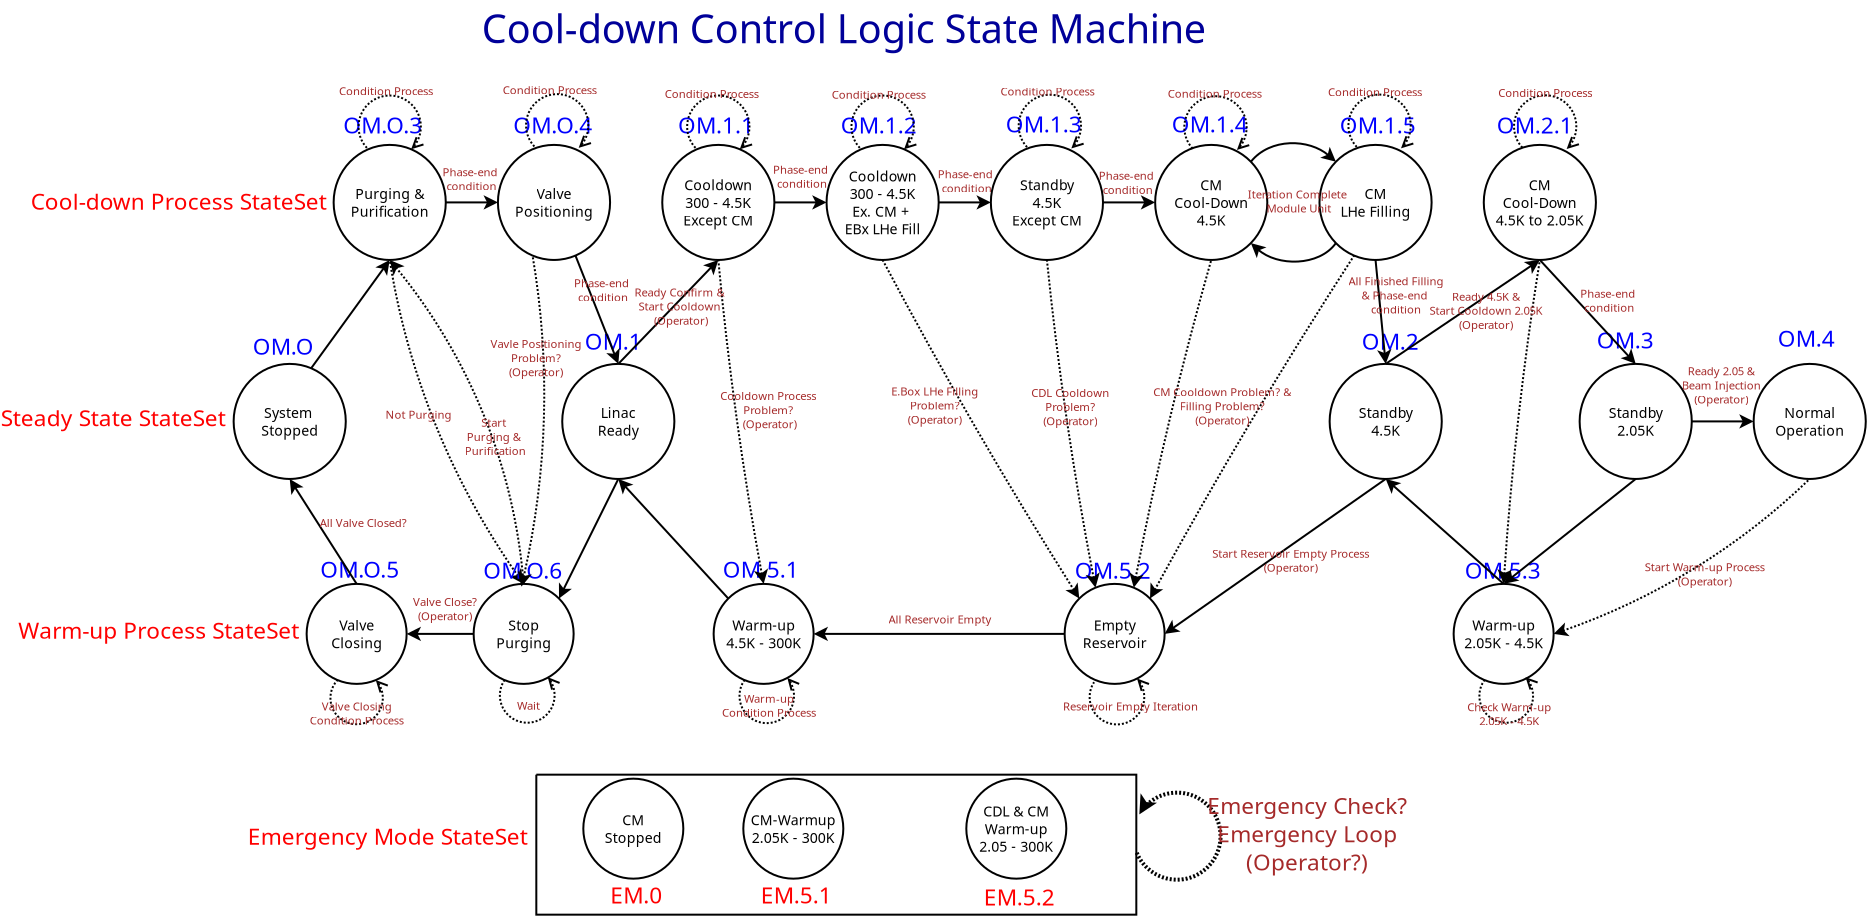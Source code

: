 <?xml version="1.0" encoding="UTF-8"?>
<dia:diagram xmlns:dia="http://www.lysator.liu.se/~alla/dia/">
  <dia:layer name="Background" visible="true" active="true">
    <dia:group>
      <dia:group>
        <dia:object type="Flowchart - Ellipse" version="0" id="O0">
          <dia:attribute name="obj_pos">
            <dia:point val="17.646,4.284"/>
          </dia:attribute>
          <dia:attribute name="obj_bb">
            <dia:rectangle val="17.596,4.234;23.303,10.087"/>
          </dia:attribute>
          <dia:attribute name="elem_corner">
            <dia:point val="17.646,4.284"/>
          </dia:attribute>
          <dia:attribute name="elem_width">
            <dia:real val="5.607"/>
          </dia:attribute>
          <dia:attribute name="elem_height">
            <dia:real val="5.753"/>
          </dia:attribute>
          <dia:attribute name="show_background">
            <dia:boolean val="true"/>
          </dia:attribute>
          <dia:attribute name="padding">
            <dia:real val="0.354"/>
          </dia:attribute>
          <dia:attribute name="text">
            <dia:composite type="text">
              <dia:attribute name="string">
                <dia:string>##</dia:string>
              </dia:attribute>
              <dia:attribute name="font">
                <dia:font family="sans" style="0" name="Helvetica"/>
              </dia:attribute>
              <dia:attribute name="height">
                <dia:real val="0.8"/>
              </dia:attribute>
              <dia:attribute name="pos">
                <dia:point val="20.449,7.4"/>
              </dia:attribute>
              <dia:attribute name="color">
                <dia:color val="#000000"/>
              </dia:attribute>
              <dia:attribute name="alignment">
                <dia:enum val="1"/>
              </dia:attribute>
            </dia:composite>
          </dia:attribute>
        </dia:object>
        <dia:object type="Flowchart - Ellipse" version="0" id="O1">
          <dia:attribute name="obj_pos">
            <dia:point val="25.861,4.284"/>
          </dia:attribute>
          <dia:attribute name="obj_bb">
            <dia:rectangle val="25.811,4.234;31.518,10.087"/>
          </dia:attribute>
          <dia:attribute name="elem_corner">
            <dia:point val="25.861,4.284"/>
          </dia:attribute>
          <dia:attribute name="elem_width">
            <dia:real val="5.607"/>
          </dia:attribute>
          <dia:attribute name="elem_height">
            <dia:real val="5.753"/>
          </dia:attribute>
          <dia:attribute name="show_background">
            <dia:boolean val="true"/>
          </dia:attribute>
          <dia:attribute name="padding">
            <dia:real val="0.354"/>
          </dia:attribute>
          <dia:attribute name="text">
            <dia:composite type="text">
              <dia:attribute name="string">
                <dia:string>##</dia:string>
              </dia:attribute>
              <dia:attribute name="font">
                <dia:font family="sans" style="0" name="Helvetica"/>
              </dia:attribute>
              <dia:attribute name="height">
                <dia:real val="0.8"/>
              </dia:attribute>
              <dia:attribute name="pos">
                <dia:point val="28.665,7.4"/>
              </dia:attribute>
              <dia:attribute name="color">
                <dia:color val="#000000"/>
              </dia:attribute>
              <dia:attribute name="alignment">
                <dia:enum val="1"/>
              </dia:attribute>
            </dia:composite>
          </dia:attribute>
        </dia:object>
        <dia:object type="Flowchart - Ellipse" version="0" id="O2">
          <dia:attribute name="obj_pos">
            <dia:point val="34.077,4.284"/>
          </dia:attribute>
          <dia:attribute name="obj_bb">
            <dia:rectangle val="34.026,4.234;39.733,10.087"/>
          </dia:attribute>
          <dia:attribute name="elem_corner">
            <dia:point val="34.077,4.284"/>
          </dia:attribute>
          <dia:attribute name="elem_width">
            <dia:real val="5.607"/>
          </dia:attribute>
          <dia:attribute name="elem_height">
            <dia:real val="5.753"/>
          </dia:attribute>
          <dia:attribute name="show_background">
            <dia:boolean val="true"/>
          </dia:attribute>
          <dia:attribute name="padding">
            <dia:real val="0.354"/>
          </dia:attribute>
          <dia:attribute name="text">
            <dia:composite type="text">
              <dia:attribute name="string">
                <dia:string>##</dia:string>
              </dia:attribute>
              <dia:attribute name="font">
                <dia:font family="sans" style="0" name="Helvetica"/>
              </dia:attribute>
              <dia:attribute name="height">
                <dia:real val="0.8"/>
              </dia:attribute>
              <dia:attribute name="pos">
                <dia:point val="36.88,7.4"/>
              </dia:attribute>
              <dia:attribute name="color">
                <dia:color val="#000000"/>
              </dia:attribute>
              <dia:attribute name="alignment">
                <dia:enum val="1"/>
              </dia:attribute>
            </dia:composite>
          </dia:attribute>
        </dia:object>
        <dia:object type="Flowchart - Ellipse" version="0" id="O3">
          <dia:attribute name="obj_pos">
            <dia:point val="42.292,4.284"/>
          </dia:attribute>
          <dia:attribute name="obj_bb">
            <dia:rectangle val="42.242,4.234;47.948,10.087"/>
          </dia:attribute>
          <dia:attribute name="elem_corner">
            <dia:point val="42.292,4.284"/>
          </dia:attribute>
          <dia:attribute name="elem_width">
            <dia:real val="5.607"/>
          </dia:attribute>
          <dia:attribute name="elem_height">
            <dia:real val="5.753"/>
          </dia:attribute>
          <dia:attribute name="show_background">
            <dia:boolean val="true"/>
          </dia:attribute>
          <dia:attribute name="padding">
            <dia:real val="0.354"/>
          </dia:attribute>
          <dia:attribute name="text">
            <dia:composite type="text">
              <dia:attribute name="string">
                <dia:string>##</dia:string>
              </dia:attribute>
              <dia:attribute name="font">
                <dia:font family="sans" style="0" name="Helvetica"/>
              </dia:attribute>
              <dia:attribute name="height">
                <dia:real val="0.8"/>
              </dia:attribute>
              <dia:attribute name="pos">
                <dia:point val="45.095,7.4"/>
              </dia:attribute>
              <dia:attribute name="color">
                <dia:color val="#000000"/>
              </dia:attribute>
              <dia:attribute name="alignment">
                <dia:enum val="1"/>
              </dia:attribute>
            </dia:composite>
          </dia:attribute>
        </dia:object>
        <dia:object type="Flowchart - Ellipse" version="0" id="O4">
          <dia:attribute name="obj_pos">
            <dia:point val="50.507,4.284"/>
          </dia:attribute>
          <dia:attribute name="obj_bb">
            <dia:rectangle val="50.457,4.234;56.164,10.087"/>
          </dia:attribute>
          <dia:attribute name="elem_corner">
            <dia:point val="50.507,4.284"/>
          </dia:attribute>
          <dia:attribute name="elem_width">
            <dia:real val="5.607"/>
          </dia:attribute>
          <dia:attribute name="elem_height">
            <dia:real val="5.753"/>
          </dia:attribute>
          <dia:attribute name="show_background">
            <dia:boolean val="true"/>
          </dia:attribute>
          <dia:attribute name="padding">
            <dia:real val="0.354"/>
          </dia:attribute>
          <dia:attribute name="text">
            <dia:composite type="text">
              <dia:attribute name="string">
                <dia:string>##</dia:string>
              </dia:attribute>
              <dia:attribute name="font">
                <dia:font family="sans" style="0" name="Helvetica"/>
              </dia:attribute>
              <dia:attribute name="height">
                <dia:real val="0.8"/>
              </dia:attribute>
              <dia:attribute name="pos">
                <dia:point val="53.31,7.4"/>
              </dia:attribute>
              <dia:attribute name="color">
                <dia:color val="#000000"/>
              </dia:attribute>
              <dia:attribute name="alignment">
                <dia:enum val="1"/>
              </dia:attribute>
            </dia:composite>
          </dia:attribute>
        </dia:object>
        <dia:object type="Flowchart - Ellipse" version="0" id="O5">
          <dia:attribute name="obj_pos">
            <dia:point val="58.722,4.284"/>
          </dia:attribute>
          <dia:attribute name="obj_bb">
            <dia:rectangle val="58.672,4.234;64.379,10.087"/>
          </dia:attribute>
          <dia:attribute name="elem_corner">
            <dia:point val="58.722,4.284"/>
          </dia:attribute>
          <dia:attribute name="elem_width">
            <dia:real val="5.607"/>
          </dia:attribute>
          <dia:attribute name="elem_height">
            <dia:real val="5.753"/>
          </dia:attribute>
          <dia:attribute name="show_background">
            <dia:boolean val="true"/>
          </dia:attribute>
          <dia:attribute name="padding">
            <dia:real val="0.354"/>
          </dia:attribute>
          <dia:attribute name="text">
            <dia:composite type="text">
              <dia:attribute name="string">
                <dia:string>##</dia:string>
              </dia:attribute>
              <dia:attribute name="font">
                <dia:font family="sans" style="0" name="Helvetica"/>
              </dia:attribute>
              <dia:attribute name="height">
                <dia:real val="0.8"/>
              </dia:attribute>
              <dia:attribute name="pos">
                <dia:point val="61.526,7.4"/>
              </dia:attribute>
              <dia:attribute name="color">
                <dia:color val="#000000"/>
              </dia:attribute>
              <dia:attribute name="alignment">
                <dia:enum val="1"/>
              </dia:attribute>
            </dia:composite>
          </dia:attribute>
        </dia:object>
        <dia:object type="Flowchart - Ellipse" version="0" id="O6">
          <dia:attribute name="obj_pos">
            <dia:point val="66.938,4.284"/>
          </dia:attribute>
          <dia:attribute name="obj_bb">
            <dia:rectangle val="66.888,4.234;72.594,10.087"/>
          </dia:attribute>
          <dia:attribute name="elem_corner">
            <dia:point val="66.938,4.284"/>
          </dia:attribute>
          <dia:attribute name="elem_width">
            <dia:real val="5.607"/>
          </dia:attribute>
          <dia:attribute name="elem_height">
            <dia:real val="5.753"/>
          </dia:attribute>
          <dia:attribute name="show_background">
            <dia:boolean val="true"/>
          </dia:attribute>
          <dia:attribute name="padding">
            <dia:real val="0.354"/>
          </dia:attribute>
          <dia:attribute name="text">
            <dia:composite type="text">
              <dia:attribute name="string">
                <dia:string>##</dia:string>
              </dia:attribute>
              <dia:attribute name="font">
                <dia:font family="sans" style="0" name="Helvetica"/>
              </dia:attribute>
              <dia:attribute name="height">
                <dia:real val="0.8"/>
              </dia:attribute>
              <dia:attribute name="pos">
                <dia:point val="69.741,7.4"/>
              </dia:attribute>
              <dia:attribute name="color">
                <dia:color val="#000000"/>
              </dia:attribute>
              <dia:attribute name="alignment">
                <dia:enum val="1"/>
              </dia:attribute>
            </dia:composite>
          </dia:attribute>
        </dia:object>
        <dia:object type="Flowchart - Ellipse" version="0" id="O7">
          <dia:attribute name="obj_pos">
            <dia:point val="75.153,4.284"/>
          </dia:attribute>
          <dia:attribute name="obj_bb">
            <dia:rectangle val="75.103,4.234;80.809,10.087"/>
          </dia:attribute>
          <dia:attribute name="elem_corner">
            <dia:point val="75.153,4.284"/>
          </dia:attribute>
          <dia:attribute name="elem_width">
            <dia:real val="5.607"/>
          </dia:attribute>
          <dia:attribute name="elem_height">
            <dia:real val="5.753"/>
          </dia:attribute>
          <dia:attribute name="show_background">
            <dia:boolean val="true"/>
          </dia:attribute>
          <dia:attribute name="padding">
            <dia:real val="0.354"/>
          </dia:attribute>
          <dia:attribute name="text">
            <dia:composite type="text">
              <dia:attribute name="string">
                <dia:string>##</dia:string>
              </dia:attribute>
              <dia:attribute name="font">
                <dia:font family="sans" style="0" name="Helvetica"/>
              </dia:attribute>
              <dia:attribute name="height">
                <dia:real val="0.8"/>
              </dia:attribute>
              <dia:attribute name="pos">
                <dia:point val="77.956,7.4"/>
              </dia:attribute>
              <dia:attribute name="color">
                <dia:color val="#000000"/>
              </dia:attribute>
              <dia:attribute name="alignment">
                <dia:enum val="1"/>
              </dia:attribute>
            </dia:composite>
          </dia:attribute>
        </dia:object>
      </dia:group>
      <dia:object type="Flowchart - Ellipse" version="0" id="O8">
        <dia:attribute name="obj_pos">
          <dia:point val="12.646,15.234"/>
        </dia:attribute>
        <dia:attribute name="obj_bb">
          <dia:rectangle val="12.596,15.184;18.303,21.037"/>
        </dia:attribute>
        <dia:attribute name="elem_corner">
          <dia:point val="12.646,15.234"/>
        </dia:attribute>
        <dia:attribute name="elem_width">
          <dia:real val="5.607"/>
        </dia:attribute>
        <dia:attribute name="elem_height">
          <dia:real val="5.753"/>
        </dia:attribute>
        <dia:attribute name="show_background">
          <dia:boolean val="true"/>
        </dia:attribute>
        <dia:attribute name="padding">
          <dia:real val="0.354"/>
        </dia:attribute>
        <dia:attribute name="text">
          <dia:composite type="text">
            <dia:attribute name="string">
              <dia:string>##</dia:string>
            </dia:attribute>
            <dia:attribute name="font">
              <dia:font family="sans" style="0" name="Helvetica"/>
            </dia:attribute>
            <dia:attribute name="height">
              <dia:real val="0.8"/>
            </dia:attribute>
            <dia:attribute name="pos">
              <dia:point val="15.449,18.35"/>
            </dia:attribute>
            <dia:attribute name="color">
              <dia:color val="#000000"/>
            </dia:attribute>
            <dia:attribute name="alignment">
              <dia:enum val="1"/>
            </dia:attribute>
          </dia:composite>
        </dia:attribute>
      </dia:object>
      <dia:object type="Flowchart - Ellipse" version="0" id="O9">
        <dia:attribute name="obj_pos">
          <dia:point val="29.076,15.234"/>
        </dia:attribute>
        <dia:attribute name="obj_bb">
          <dia:rectangle val="29.026,15.184;34.733,21.037"/>
        </dia:attribute>
        <dia:attribute name="elem_corner">
          <dia:point val="29.076,15.234"/>
        </dia:attribute>
        <dia:attribute name="elem_width">
          <dia:real val="5.607"/>
        </dia:attribute>
        <dia:attribute name="elem_height">
          <dia:real val="5.753"/>
        </dia:attribute>
        <dia:attribute name="show_background">
          <dia:boolean val="true"/>
        </dia:attribute>
        <dia:attribute name="padding">
          <dia:real val="0.354"/>
        </dia:attribute>
        <dia:attribute name="text">
          <dia:composite type="text">
            <dia:attribute name="string">
              <dia:string>##</dia:string>
            </dia:attribute>
            <dia:attribute name="font">
              <dia:font family="sans" style="0" name="Helvetica"/>
            </dia:attribute>
            <dia:attribute name="height">
              <dia:real val="0.8"/>
            </dia:attribute>
            <dia:attribute name="pos">
              <dia:point val="31.88,18.35"/>
            </dia:attribute>
            <dia:attribute name="color">
              <dia:color val="#000000"/>
            </dia:attribute>
            <dia:attribute name="alignment">
              <dia:enum val="1"/>
            </dia:attribute>
          </dia:composite>
        </dia:attribute>
      </dia:object>
      <dia:object type="Flowchart - Ellipse" version="0" id="O10">
        <dia:attribute name="obj_pos">
          <dia:point val="67.446,15.234"/>
        </dia:attribute>
        <dia:attribute name="obj_bb">
          <dia:rectangle val="67.396,15.184;73.103,21.037"/>
        </dia:attribute>
        <dia:attribute name="elem_corner">
          <dia:point val="67.446,15.234"/>
        </dia:attribute>
        <dia:attribute name="elem_width">
          <dia:real val="5.607"/>
        </dia:attribute>
        <dia:attribute name="elem_height">
          <dia:real val="5.753"/>
        </dia:attribute>
        <dia:attribute name="show_background">
          <dia:boolean val="true"/>
        </dia:attribute>
        <dia:attribute name="padding">
          <dia:real val="0.354"/>
        </dia:attribute>
        <dia:attribute name="text">
          <dia:composite type="text">
            <dia:attribute name="string">
              <dia:string>##</dia:string>
            </dia:attribute>
            <dia:attribute name="font">
              <dia:font family="sans" style="0" name="Helvetica"/>
            </dia:attribute>
            <dia:attribute name="height">
              <dia:real val="0.8"/>
            </dia:attribute>
            <dia:attribute name="pos">
              <dia:point val="70.249,18.35"/>
            </dia:attribute>
            <dia:attribute name="color">
              <dia:color val="#000000"/>
            </dia:attribute>
            <dia:attribute name="alignment">
              <dia:enum val="1"/>
            </dia:attribute>
          </dia:composite>
        </dia:attribute>
      </dia:object>
      <dia:object type="Flowchart - Ellipse" version="0" id="O11">
        <dia:attribute name="obj_pos">
          <dia:point val="79.946,15.234"/>
        </dia:attribute>
        <dia:attribute name="obj_bb">
          <dia:rectangle val="79.896,15.184;85.603,21.037"/>
        </dia:attribute>
        <dia:attribute name="elem_corner">
          <dia:point val="79.946,15.234"/>
        </dia:attribute>
        <dia:attribute name="elem_width">
          <dia:real val="5.607"/>
        </dia:attribute>
        <dia:attribute name="elem_height">
          <dia:real val="5.753"/>
        </dia:attribute>
        <dia:attribute name="show_background">
          <dia:boolean val="true"/>
        </dia:attribute>
        <dia:attribute name="padding">
          <dia:real val="0.354"/>
        </dia:attribute>
        <dia:attribute name="text">
          <dia:composite type="text">
            <dia:attribute name="string">
              <dia:string>##</dia:string>
            </dia:attribute>
            <dia:attribute name="font">
              <dia:font family="sans" style="0" name="Helvetica"/>
            </dia:attribute>
            <dia:attribute name="height">
              <dia:real val="0.8"/>
            </dia:attribute>
            <dia:attribute name="pos">
              <dia:point val="82.749,18.35"/>
            </dia:attribute>
            <dia:attribute name="color">
              <dia:color val="#000000"/>
            </dia:attribute>
            <dia:attribute name="alignment">
              <dia:enum val="1"/>
            </dia:attribute>
          </dia:composite>
        </dia:attribute>
      </dia:object>
      <dia:object type="Flowchart - Ellipse" version="0" id="O12">
        <dia:attribute name="obj_pos">
          <dia:point val="88.646,15.234"/>
        </dia:attribute>
        <dia:attribute name="obj_bb">
          <dia:rectangle val="88.596,15.184;94.303,21.037"/>
        </dia:attribute>
        <dia:attribute name="elem_corner">
          <dia:point val="88.646,15.234"/>
        </dia:attribute>
        <dia:attribute name="elem_width">
          <dia:real val="5.607"/>
        </dia:attribute>
        <dia:attribute name="elem_height">
          <dia:real val="5.753"/>
        </dia:attribute>
        <dia:attribute name="show_background">
          <dia:boolean val="true"/>
        </dia:attribute>
        <dia:attribute name="padding">
          <dia:real val="0.354"/>
        </dia:attribute>
        <dia:attribute name="text">
          <dia:composite type="text">
            <dia:attribute name="string">
              <dia:string>##</dia:string>
            </dia:attribute>
            <dia:attribute name="font">
              <dia:font family="sans" style="0" name="Helvetica"/>
            </dia:attribute>
            <dia:attribute name="height">
              <dia:real val="0.8"/>
            </dia:attribute>
            <dia:attribute name="pos">
              <dia:point val="91.449,18.35"/>
            </dia:attribute>
            <dia:attribute name="color">
              <dia:color val="#000000"/>
            </dia:attribute>
            <dia:attribute name="alignment">
              <dia:enum val="1"/>
            </dia:attribute>
          </dia:composite>
        </dia:attribute>
      </dia:object>
      <dia:object type="Flowchart - Ellipse" version="0" id="O13">
        <dia:attribute name="obj_pos">
          <dia:point val="16.296,26.234"/>
        </dia:attribute>
        <dia:attribute name="obj_bb">
          <dia:rectangle val="16.246,26.184;21.346,31.284"/>
        </dia:attribute>
        <dia:attribute name="elem_corner">
          <dia:point val="16.296,26.234"/>
        </dia:attribute>
        <dia:attribute name="elem_width">
          <dia:real val="5"/>
        </dia:attribute>
        <dia:attribute name="elem_height">
          <dia:real val="5"/>
        </dia:attribute>
        <dia:attribute name="show_background">
          <dia:boolean val="true"/>
        </dia:attribute>
        <dia:attribute name="padding">
          <dia:real val="0.354"/>
        </dia:attribute>
        <dia:attribute name="text">
          <dia:composite type="text">
            <dia:attribute name="string">
              <dia:string>##</dia:string>
            </dia:attribute>
            <dia:attribute name="font">
              <dia:font family="sans" style="0" name="Helvetica"/>
            </dia:attribute>
            <dia:attribute name="height">
              <dia:real val="0.8"/>
            </dia:attribute>
            <dia:attribute name="pos">
              <dia:point val="18.796,28.974"/>
            </dia:attribute>
            <dia:attribute name="color">
              <dia:color val="#000000"/>
            </dia:attribute>
            <dia:attribute name="alignment">
              <dia:enum val="1"/>
            </dia:attribute>
          </dia:composite>
        </dia:attribute>
      </dia:object>
      <dia:object type="Flowchart - Ellipse" version="0" id="O14">
        <dia:attribute name="obj_pos">
          <dia:point val="24.646,26.234"/>
        </dia:attribute>
        <dia:attribute name="obj_bb">
          <dia:rectangle val="24.596,26.184;29.696,31.284"/>
        </dia:attribute>
        <dia:attribute name="elem_corner">
          <dia:point val="24.646,26.234"/>
        </dia:attribute>
        <dia:attribute name="elem_width">
          <dia:real val="5"/>
        </dia:attribute>
        <dia:attribute name="elem_height">
          <dia:real val="5"/>
        </dia:attribute>
        <dia:attribute name="show_background">
          <dia:boolean val="true"/>
        </dia:attribute>
        <dia:attribute name="padding">
          <dia:real val="0.354"/>
        </dia:attribute>
        <dia:attribute name="text">
          <dia:composite type="text">
            <dia:attribute name="string">
              <dia:string>##</dia:string>
            </dia:attribute>
            <dia:attribute name="font">
              <dia:font family="sans" style="0" name="Helvetica"/>
            </dia:attribute>
            <dia:attribute name="height">
              <dia:real val="0.8"/>
            </dia:attribute>
            <dia:attribute name="pos">
              <dia:point val="27.146,28.974"/>
            </dia:attribute>
            <dia:attribute name="color">
              <dia:color val="#000000"/>
            </dia:attribute>
            <dia:attribute name="alignment">
              <dia:enum val="1"/>
            </dia:attribute>
          </dia:composite>
        </dia:attribute>
      </dia:object>
      <dia:object type="Flowchart - Ellipse" version="0" id="O15">
        <dia:attribute name="obj_pos">
          <dia:point val="36.646,26.234"/>
        </dia:attribute>
        <dia:attribute name="obj_bb">
          <dia:rectangle val="36.596,26.184;41.696,31.284"/>
        </dia:attribute>
        <dia:attribute name="elem_corner">
          <dia:point val="36.646,26.234"/>
        </dia:attribute>
        <dia:attribute name="elem_width">
          <dia:real val="5"/>
        </dia:attribute>
        <dia:attribute name="elem_height">
          <dia:real val="5"/>
        </dia:attribute>
        <dia:attribute name="show_background">
          <dia:boolean val="true"/>
        </dia:attribute>
        <dia:attribute name="padding">
          <dia:real val="0.354"/>
        </dia:attribute>
        <dia:attribute name="text">
          <dia:composite type="text">
            <dia:attribute name="string">
              <dia:string>##</dia:string>
            </dia:attribute>
            <dia:attribute name="font">
              <dia:font family="sans" style="0" name="Helvetica"/>
            </dia:attribute>
            <dia:attribute name="height">
              <dia:real val="0.8"/>
            </dia:attribute>
            <dia:attribute name="pos">
              <dia:point val="39.146,28.974"/>
            </dia:attribute>
            <dia:attribute name="color">
              <dia:color val="#000000"/>
            </dia:attribute>
            <dia:attribute name="alignment">
              <dia:enum val="1"/>
            </dia:attribute>
          </dia:composite>
        </dia:attribute>
      </dia:object>
      <dia:object type="Flowchart - Ellipse" version="0" id="O16">
        <dia:attribute name="obj_pos">
          <dia:point val="54.196,26.234"/>
        </dia:attribute>
        <dia:attribute name="obj_bb">
          <dia:rectangle val="54.146,26.184;59.246,31.284"/>
        </dia:attribute>
        <dia:attribute name="elem_corner">
          <dia:point val="54.196,26.234"/>
        </dia:attribute>
        <dia:attribute name="elem_width">
          <dia:real val="5"/>
        </dia:attribute>
        <dia:attribute name="elem_height">
          <dia:real val="5"/>
        </dia:attribute>
        <dia:attribute name="show_background">
          <dia:boolean val="true"/>
        </dia:attribute>
        <dia:attribute name="padding">
          <dia:real val="0.354"/>
        </dia:attribute>
        <dia:attribute name="text">
          <dia:composite type="text">
            <dia:attribute name="string">
              <dia:string>##</dia:string>
            </dia:attribute>
            <dia:attribute name="font">
              <dia:font family="sans" style="0" name="Helvetica"/>
            </dia:attribute>
            <dia:attribute name="height">
              <dia:real val="0.8"/>
            </dia:attribute>
            <dia:attribute name="pos">
              <dia:point val="56.696,28.974"/>
            </dia:attribute>
            <dia:attribute name="color">
              <dia:color val="#000000"/>
            </dia:attribute>
            <dia:attribute name="alignment">
              <dia:enum val="1"/>
            </dia:attribute>
          </dia:composite>
        </dia:attribute>
      </dia:object>
      <dia:object type="Flowchart - Ellipse" version="0" id="O17">
        <dia:attribute name="obj_pos">
          <dia:point val="73.646,26.234"/>
        </dia:attribute>
        <dia:attribute name="obj_bb">
          <dia:rectangle val="73.596,26.184;78.696,31.284"/>
        </dia:attribute>
        <dia:attribute name="elem_corner">
          <dia:point val="73.646,26.234"/>
        </dia:attribute>
        <dia:attribute name="elem_width">
          <dia:real val="5"/>
        </dia:attribute>
        <dia:attribute name="elem_height">
          <dia:real val="5"/>
        </dia:attribute>
        <dia:attribute name="show_background">
          <dia:boolean val="true"/>
        </dia:attribute>
        <dia:attribute name="padding">
          <dia:real val="0.354"/>
        </dia:attribute>
        <dia:attribute name="text">
          <dia:composite type="text">
            <dia:attribute name="string">
              <dia:string>##</dia:string>
            </dia:attribute>
            <dia:attribute name="font">
              <dia:font family="sans" style="0" name="Helvetica"/>
            </dia:attribute>
            <dia:attribute name="height">
              <dia:real val="0.8"/>
            </dia:attribute>
            <dia:attribute name="pos">
              <dia:point val="76.146,28.974"/>
            </dia:attribute>
            <dia:attribute name="color">
              <dia:color val="#000000"/>
            </dia:attribute>
            <dia:attribute name="alignment">
              <dia:enum val="1"/>
            </dia:attribute>
          </dia:composite>
        </dia:attribute>
      </dia:object>
      <dia:object type="Flowchart - Ellipse" version="0" id="O18">
        <dia:attribute name="obj_pos">
          <dia:point val="30.13,35.973"/>
        </dia:attribute>
        <dia:attribute name="obj_bb">
          <dia:rectangle val="30.08,35.923;35.18,41.023"/>
        </dia:attribute>
        <dia:attribute name="elem_corner">
          <dia:point val="30.13,35.973"/>
        </dia:attribute>
        <dia:attribute name="elem_width">
          <dia:real val="5"/>
        </dia:attribute>
        <dia:attribute name="elem_height">
          <dia:real val="5"/>
        </dia:attribute>
        <dia:attribute name="show_background">
          <dia:boolean val="true"/>
        </dia:attribute>
        <dia:attribute name="padding">
          <dia:real val="0.354"/>
        </dia:attribute>
        <dia:attribute name="text">
          <dia:composite type="text">
            <dia:attribute name="string">
              <dia:string>##</dia:string>
            </dia:attribute>
            <dia:attribute name="font">
              <dia:font family="sans" style="0" name="Helvetica"/>
            </dia:attribute>
            <dia:attribute name="height">
              <dia:real val="0.8"/>
            </dia:attribute>
            <dia:attribute name="pos">
              <dia:point val="32.63,38.713"/>
            </dia:attribute>
            <dia:attribute name="color">
              <dia:color val="#000000"/>
            </dia:attribute>
            <dia:attribute name="alignment">
              <dia:enum val="1"/>
            </dia:attribute>
          </dia:composite>
        </dia:attribute>
      </dia:object>
      <dia:object type="Flowchart - Ellipse" version="0" id="O19">
        <dia:attribute name="obj_pos">
          <dia:point val="38.13,35.973"/>
        </dia:attribute>
        <dia:attribute name="obj_bb">
          <dia:rectangle val="38.08,35.923;43.18,41.023"/>
        </dia:attribute>
        <dia:attribute name="elem_corner">
          <dia:point val="38.13,35.973"/>
        </dia:attribute>
        <dia:attribute name="elem_width">
          <dia:real val="5"/>
        </dia:attribute>
        <dia:attribute name="elem_height">
          <dia:real val="5"/>
        </dia:attribute>
        <dia:attribute name="show_background">
          <dia:boolean val="true"/>
        </dia:attribute>
        <dia:attribute name="padding">
          <dia:real val="0.354"/>
        </dia:attribute>
        <dia:attribute name="text">
          <dia:composite type="text">
            <dia:attribute name="string">
              <dia:string>##</dia:string>
            </dia:attribute>
            <dia:attribute name="font">
              <dia:font family="sans" style="0" name="Helvetica"/>
            </dia:attribute>
            <dia:attribute name="height">
              <dia:real val="0.8"/>
            </dia:attribute>
            <dia:attribute name="pos">
              <dia:point val="40.63,38.713"/>
            </dia:attribute>
            <dia:attribute name="color">
              <dia:color val="#000000"/>
            </dia:attribute>
            <dia:attribute name="alignment">
              <dia:enum val="1"/>
            </dia:attribute>
          </dia:composite>
        </dia:attribute>
      </dia:object>
      <dia:object type="Flowchart - Ellipse" version="0" id="O20">
        <dia:attribute name="obj_pos">
          <dia:point val="49.28,35.973"/>
        </dia:attribute>
        <dia:attribute name="obj_bb">
          <dia:rectangle val="49.23,35.923;54.33,41.023"/>
        </dia:attribute>
        <dia:attribute name="elem_corner">
          <dia:point val="49.28,35.973"/>
        </dia:attribute>
        <dia:attribute name="elem_width">
          <dia:real val="5"/>
        </dia:attribute>
        <dia:attribute name="elem_height">
          <dia:real val="5"/>
        </dia:attribute>
        <dia:attribute name="show_background">
          <dia:boolean val="true"/>
        </dia:attribute>
        <dia:attribute name="padding">
          <dia:real val="0.354"/>
        </dia:attribute>
        <dia:attribute name="text">
          <dia:composite type="text">
            <dia:attribute name="string">
              <dia:string>##</dia:string>
            </dia:attribute>
            <dia:attribute name="font">
              <dia:font family="sans" style="0" name="Helvetica"/>
            </dia:attribute>
            <dia:attribute name="height">
              <dia:real val="0.8"/>
            </dia:attribute>
            <dia:attribute name="pos">
              <dia:point val="51.78,38.713"/>
            </dia:attribute>
            <dia:attribute name="color">
              <dia:color val="#000000"/>
            </dia:attribute>
            <dia:attribute name="alignment">
              <dia:enum val="1"/>
            </dia:attribute>
          </dia:composite>
        </dia:attribute>
      </dia:object>
      <dia:object type="Standard - Arc" version="0" id="O21">
        <dia:attribute name="obj_pos">
          <dia:point val="27.146,26.234"/>
        </dia:attribute>
        <dia:attribute name="obj_bb">
          <dia:rectangle val="20.384,9.972;27.211,26.299"/>
        </dia:attribute>
        <dia:attribute name="conn_endpoints">
          <dia:point val="27.146,26.234"/>
          <dia:point val="20.449,10.037"/>
        </dia:attribute>
        <dia:attribute name="curve_distance">
          <dia:real val="-1.032"/>
        </dia:attribute>
        <dia:attribute name="line_width">
          <dia:real val="0.1"/>
        </dia:attribute>
        <dia:attribute name="line_style">
          <dia:enum val="4"/>
        </dia:attribute>
        <dia:attribute name="start_arrow">
          <dia:enum val="22"/>
        </dia:attribute>
        <dia:attribute name="start_arrow_length">
          <dia:real val="0.5"/>
        </dia:attribute>
        <dia:attribute name="start_arrow_width">
          <dia:real val="0.5"/>
        </dia:attribute>
        <dia:connections>
          <dia:connection handle="0" to="O14" connection="4"/>
        </dia:connections>
      </dia:object>
      <dia:object type="Standard - Text" version="1" id="O22">
        <dia:attribute name="obj_pos">
          <dia:point val="15.449,18.11"/>
        </dia:attribute>
        <dia:attribute name="obj_bb">
          <dia:rectangle val="14.174,17.244;16.724,18.976"/>
        </dia:attribute>
        <dia:attribute name="text">
          <dia:composite type="text">
            <dia:attribute name="string">
              <dia:string>#System 
Stopped#</dia:string>
            </dia:attribute>
            <dia:attribute name="font">
              <dia:font family="sans" style="0" name="Helvetica"/>
            </dia:attribute>
            <dia:attribute name="height">
              <dia:real val="0.882"/>
            </dia:attribute>
            <dia:attribute name="pos">
              <dia:point val="15.449,17.949"/>
            </dia:attribute>
            <dia:attribute name="color">
              <dia:color val="#000000"/>
            </dia:attribute>
            <dia:attribute name="alignment">
              <dia:enum val="1"/>
            </dia:attribute>
          </dia:composite>
        </dia:attribute>
        <dia:attribute name="valign">
          <dia:enum val="2"/>
        </dia:attribute>
        <dia:connections>
          <dia:connection handle="0" to="O8" connection="16"/>
        </dia:connections>
      </dia:object>
      <dia:object type="Standard - Text" version="1" id="O23">
        <dia:attribute name="obj_pos">
          <dia:point val="31.88,18.11"/>
        </dia:attribute>
        <dia:attribute name="obj_bb">
          <dia:rectangle val="30.921,17.244;32.839,18.976"/>
        </dia:attribute>
        <dia:attribute name="text">
          <dia:composite type="text">
            <dia:attribute name="string">
              <dia:string>#Linac
Ready#</dia:string>
            </dia:attribute>
            <dia:attribute name="font">
              <dia:font family="sans" style="0" name="Helvetica"/>
            </dia:attribute>
            <dia:attribute name="height">
              <dia:real val="0.882"/>
            </dia:attribute>
            <dia:attribute name="pos">
              <dia:point val="31.88,17.949"/>
            </dia:attribute>
            <dia:attribute name="color">
              <dia:color val="#000000"/>
            </dia:attribute>
            <dia:attribute name="alignment">
              <dia:enum val="1"/>
            </dia:attribute>
          </dia:composite>
        </dia:attribute>
        <dia:attribute name="valign">
          <dia:enum val="2"/>
        </dia:attribute>
        <dia:connections>
          <dia:connection handle="0" to="O9" connection="16"/>
        </dia:connections>
      </dia:object>
      <dia:object type="Standard - Text" version="1" id="O24">
        <dia:attribute name="obj_pos">
          <dia:point val="70.249,18.11"/>
        </dia:attribute>
        <dia:attribute name="obj_bb">
          <dia:rectangle val="68.989,17.244;71.509,18.976"/>
        </dia:attribute>
        <dia:attribute name="text">
          <dia:composite type="text">
            <dia:attribute name="string">
              <dia:string>#Standby
4.5K#</dia:string>
            </dia:attribute>
            <dia:attribute name="font">
              <dia:font family="sans" style="0" name="Helvetica"/>
            </dia:attribute>
            <dia:attribute name="height">
              <dia:real val="0.882"/>
            </dia:attribute>
            <dia:attribute name="pos">
              <dia:point val="70.249,17.949"/>
            </dia:attribute>
            <dia:attribute name="color">
              <dia:color val="#000000"/>
            </dia:attribute>
            <dia:attribute name="alignment">
              <dia:enum val="1"/>
            </dia:attribute>
          </dia:composite>
        </dia:attribute>
        <dia:attribute name="valign">
          <dia:enum val="2"/>
        </dia:attribute>
        <dia:connections>
          <dia:connection handle="0" to="O10" connection="16"/>
        </dia:connections>
      </dia:object>
      <dia:object type="Standard - Text" version="1" id="O25">
        <dia:attribute name="obj_pos">
          <dia:point val="82.749,18.11"/>
        </dia:attribute>
        <dia:attribute name="obj_bb">
          <dia:rectangle val="81.489,17.244;84.009,18.976"/>
        </dia:attribute>
        <dia:attribute name="text">
          <dia:composite type="text">
            <dia:attribute name="string">
              <dia:string>#Standby
2.05K#</dia:string>
            </dia:attribute>
            <dia:attribute name="font">
              <dia:font family="sans" style="0" name="Helvetica"/>
            </dia:attribute>
            <dia:attribute name="height">
              <dia:real val="0.882"/>
            </dia:attribute>
            <dia:attribute name="pos">
              <dia:point val="82.749,17.949"/>
            </dia:attribute>
            <dia:attribute name="color">
              <dia:color val="#000000"/>
            </dia:attribute>
            <dia:attribute name="alignment">
              <dia:enum val="1"/>
            </dia:attribute>
          </dia:composite>
        </dia:attribute>
        <dia:attribute name="valign">
          <dia:enum val="2"/>
        </dia:attribute>
        <dia:connections>
          <dia:connection handle="0" to="O11" connection="16"/>
        </dia:connections>
      </dia:object>
      <dia:object type="Standard - Text" version="1" id="O26">
        <dia:attribute name="obj_pos">
          <dia:point val="91.449,18.11"/>
        </dia:attribute>
        <dia:attribute name="obj_bb">
          <dia:rectangle val="89.922,17.244;92.977,18.976"/>
        </dia:attribute>
        <dia:attribute name="text">
          <dia:composite type="text">
            <dia:attribute name="string">
              <dia:string>#Normal
Operation#</dia:string>
            </dia:attribute>
            <dia:attribute name="font">
              <dia:font family="sans" style="0" name="Helvetica"/>
            </dia:attribute>
            <dia:attribute name="height">
              <dia:real val="0.882"/>
            </dia:attribute>
            <dia:attribute name="pos">
              <dia:point val="91.449,17.949"/>
            </dia:attribute>
            <dia:attribute name="color">
              <dia:color val="#000000"/>
            </dia:attribute>
            <dia:attribute name="alignment">
              <dia:enum val="1"/>
            </dia:attribute>
          </dia:composite>
        </dia:attribute>
        <dia:attribute name="valign">
          <dia:enum val="2"/>
        </dia:attribute>
        <dia:connections>
          <dia:connection handle="0" to="O12" connection="16"/>
        </dia:connections>
      </dia:object>
      <dia:object type="Standard - Text" version="1" id="O27">
        <dia:attribute name="obj_pos">
          <dia:point val="13.596,14.779"/>
        </dia:attribute>
        <dia:attribute name="obj_bb">
          <dia:rectangle val="13.596,13.649;16.409,15.011"/>
        </dia:attribute>
        <dia:attribute name="text">
          <dia:composite type="text">
            <dia:attribute name="string">
              <dia:string>#OM.O#</dia:string>
            </dia:attribute>
            <dia:attribute name="font">
              <dia:font family="sans" style="0" name="Helvetica"/>
            </dia:attribute>
            <dia:attribute name="height">
              <dia:real val="1.411"/>
            </dia:attribute>
            <dia:attribute name="pos">
              <dia:point val="13.596,14.779"/>
            </dia:attribute>
            <dia:attribute name="color">
              <dia:color val="#0000ff"/>
            </dia:attribute>
            <dia:attribute name="alignment">
              <dia:enum val="0"/>
            </dia:attribute>
          </dia:composite>
        </dia:attribute>
        <dia:attribute name="valign">
          <dia:enum val="3"/>
        </dia:attribute>
      </dia:object>
      <dia:object type="Standard - Text" version="1" id="O28">
        <dia:attribute name="obj_pos">
          <dia:point val="30.196,14.524"/>
        </dia:attribute>
        <dia:attribute name="obj_bb">
          <dia:rectangle val="30.196,13.394;32.826,14.756"/>
        </dia:attribute>
        <dia:attribute name="text">
          <dia:composite type="text">
            <dia:attribute name="string">
              <dia:string>#OM.1#</dia:string>
            </dia:attribute>
            <dia:attribute name="font">
              <dia:font family="sans" style="0" name="Helvetica"/>
            </dia:attribute>
            <dia:attribute name="height">
              <dia:real val="1.411"/>
            </dia:attribute>
            <dia:attribute name="pos">
              <dia:point val="30.196,14.524"/>
            </dia:attribute>
            <dia:attribute name="color">
              <dia:color val="#0000ff"/>
            </dia:attribute>
            <dia:attribute name="alignment">
              <dia:enum val="0"/>
            </dia:attribute>
          </dia:composite>
        </dia:attribute>
        <dia:attribute name="valign">
          <dia:enum val="3"/>
        </dia:attribute>
      </dia:object>
      <dia:object type="Standard - Text" version="1" id="O29">
        <dia:attribute name="obj_pos">
          <dia:point val="69.046,14.524"/>
        </dia:attribute>
        <dia:attribute name="obj_bb">
          <dia:rectangle val="69.046,13.394;71.676,14.756"/>
        </dia:attribute>
        <dia:attribute name="text">
          <dia:composite type="text">
            <dia:attribute name="string">
              <dia:string>#OM.2#</dia:string>
            </dia:attribute>
            <dia:attribute name="font">
              <dia:font family="sans" style="0" name="Helvetica"/>
            </dia:attribute>
            <dia:attribute name="height">
              <dia:real val="1.411"/>
            </dia:attribute>
            <dia:attribute name="pos">
              <dia:point val="69.046,14.524"/>
            </dia:attribute>
            <dia:attribute name="color">
              <dia:color val="#0000ff"/>
            </dia:attribute>
            <dia:attribute name="alignment">
              <dia:enum val="0"/>
            </dia:attribute>
          </dia:composite>
        </dia:attribute>
        <dia:attribute name="valign">
          <dia:enum val="3"/>
        </dia:attribute>
      </dia:object>
      <dia:object type="Standard - Text" version="1" id="O30">
        <dia:attribute name="obj_pos">
          <dia:point val="80.796,14.464"/>
        </dia:attribute>
        <dia:attribute name="obj_bb">
          <dia:rectangle val="80.796,13.334;83.426,14.696"/>
        </dia:attribute>
        <dia:attribute name="text">
          <dia:composite type="text">
            <dia:attribute name="string">
              <dia:string>#OM.3#</dia:string>
            </dia:attribute>
            <dia:attribute name="font">
              <dia:font family="sans" style="0" name="Helvetica"/>
            </dia:attribute>
            <dia:attribute name="height">
              <dia:real val="1.411"/>
            </dia:attribute>
            <dia:attribute name="pos">
              <dia:point val="80.796,14.464"/>
            </dia:attribute>
            <dia:attribute name="color">
              <dia:color val="#0000ff"/>
            </dia:attribute>
            <dia:attribute name="alignment">
              <dia:enum val="0"/>
            </dia:attribute>
          </dia:composite>
        </dia:attribute>
        <dia:attribute name="valign">
          <dia:enum val="3"/>
        </dia:attribute>
      </dia:object>
      <dia:object type="Standard - Text" version="1" id="O31">
        <dia:attribute name="obj_pos">
          <dia:point val="89.846,14.374"/>
        </dia:attribute>
        <dia:attribute name="obj_bb">
          <dia:rectangle val="89.846,13.244;92.476,14.606"/>
        </dia:attribute>
        <dia:attribute name="text">
          <dia:composite type="text">
            <dia:attribute name="string">
              <dia:string>#OM.4#</dia:string>
            </dia:attribute>
            <dia:attribute name="font">
              <dia:font family="sans" style="0" name="Helvetica"/>
            </dia:attribute>
            <dia:attribute name="height">
              <dia:real val="1.411"/>
            </dia:attribute>
            <dia:attribute name="pos">
              <dia:point val="89.846,14.374"/>
            </dia:attribute>
            <dia:attribute name="color">
              <dia:color val="#0000ff"/>
            </dia:attribute>
            <dia:attribute name="alignment">
              <dia:enum val="0"/>
            </dia:attribute>
          </dia:composite>
        </dia:attribute>
        <dia:attribute name="valign">
          <dia:enum val="3"/>
        </dia:attribute>
      </dia:object>
      <dia:object type="Standard - Text" version="1" id="O32">
        <dia:attribute name="obj_pos">
          <dia:point val="20.449,7.16"/>
        </dia:attribute>
        <dia:attribute name="obj_bb">
          <dia:rectangle val="18.727,6.294;22.172,8.026"/>
        </dia:attribute>
        <dia:attribute name="text">
          <dia:composite type="text">
            <dia:attribute name="string">
              <dia:string>#Purging &amp;
Purification#</dia:string>
            </dia:attribute>
            <dia:attribute name="font">
              <dia:font family="sans" style="0" name="Helvetica"/>
            </dia:attribute>
            <dia:attribute name="height">
              <dia:real val="0.882"/>
            </dia:attribute>
            <dia:attribute name="pos">
              <dia:point val="20.449,6.999"/>
            </dia:attribute>
            <dia:attribute name="color">
              <dia:color val="#000000"/>
            </dia:attribute>
            <dia:attribute name="alignment">
              <dia:enum val="1"/>
            </dia:attribute>
          </dia:composite>
        </dia:attribute>
        <dia:attribute name="valign">
          <dia:enum val="2"/>
        </dia:attribute>
      </dia:object>
      <dia:object type="Standard - Text" version="1" id="O33">
        <dia:attribute name="obj_pos">
          <dia:point val="28.665,7.16"/>
        </dia:attribute>
        <dia:attribute name="obj_bb">
          <dia:rectangle val="26.986,6.294;30.343,8.026"/>
        </dia:attribute>
        <dia:attribute name="text">
          <dia:composite type="text">
            <dia:attribute name="string">
              <dia:string>#Valve
Positioning#</dia:string>
            </dia:attribute>
            <dia:attribute name="font">
              <dia:font family="sans" style="0" name="Helvetica"/>
            </dia:attribute>
            <dia:attribute name="height">
              <dia:real val="0.882"/>
            </dia:attribute>
            <dia:attribute name="pos">
              <dia:point val="28.665,6.999"/>
            </dia:attribute>
            <dia:attribute name="color">
              <dia:color val="#000000"/>
            </dia:attribute>
            <dia:attribute name="alignment">
              <dia:enum val="1"/>
            </dia:attribute>
          </dia:composite>
        </dia:attribute>
        <dia:attribute name="valign">
          <dia:enum val="2"/>
        </dia:attribute>
      </dia:object>
      <dia:object type="Standard - Text" version="1" id="O34">
        <dia:attribute name="obj_pos">
          <dia:point val="36.88,7.16"/>
        </dia:attribute>
        <dia:attribute name="obj_bb">
          <dia:rectangle val="35.255,5.853;38.505,8.467"/>
        </dia:attribute>
        <dia:attribute name="text">
          <dia:composite type="text">
            <dia:attribute name="string">
              <dia:string>#Cooldown
300 - 4.5K
Except CM#</dia:string>
            </dia:attribute>
            <dia:attribute name="font">
              <dia:font family="sans" style="0" name="Helvetica"/>
            </dia:attribute>
            <dia:attribute name="height">
              <dia:real val="0.882"/>
            </dia:attribute>
            <dia:attribute name="pos">
              <dia:point val="36.88,6.558"/>
            </dia:attribute>
            <dia:attribute name="color">
              <dia:color val="#000000"/>
            </dia:attribute>
            <dia:attribute name="alignment">
              <dia:enum val="1"/>
            </dia:attribute>
          </dia:composite>
        </dia:attribute>
        <dia:attribute name="valign">
          <dia:enum val="2"/>
        </dia:attribute>
      </dia:object>
      <dia:object type="Standard - Text" version="1" id="O35">
        <dia:attribute name="obj_pos">
          <dia:point val="45.095,7.16"/>
        </dia:attribute>
        <dia:attribute name="obj_bb">
          <dia:rectangle val="43.274,5.412;46.916,8.908"/>
        </dia:attribute>
        <dia:attribute name="text">
          <dia:composite type="text">
            <dia:attribute name="string">
              <dia:string>#Cooldown
300 - 4.5K
Ex. CM + 
EBx LHe Fill#</dia:string>
            </dia:attribute>
            <dia:attribute name="font">
              <dia:font family="sans" style="0" name="Helvetica"/>
            </dia:attribute>
            <dia:attribute name="height">
              <dia:real val="0.882"/>
            </dia:attribute>
            <dia:attribute name="pos">
              <dia:point val="45.095,6.117"/>
            </dia:attribute>
            <dia:attribute name="color">
              <dia:color val="#000000"/>
            </dia:attribute>
            <dia:attribute name="alignment">
              <dia:enum val="1"/>
            </dia:attribute>
          </dia:composite>
        </dia:attribute>
        <dia:attribute name="valign">
          <dia:enum val="2"/>
        </dia:attribute>
      </dia:object>
      <dia:object type="Standard - Text" version="1" id="O36">
        <dia:attribute name="obj_pos">
          <dia:point val="53.31,7.16"/>
        </dia:attribute>
        <dia:attribute name="obj_bb">
          <dia:rectangle val="51.685,5.853;54.935,8.467"/>
        </dia:attribute>
        <dia:attribute name="text">
          <dia:composite type="text">
            <dia:attribute name="string">
              <dia:string>#Standby
4.5K
Except CM#</dia:string>
            </dia:attribute>
            <dia:attribute name="font">
              <dia:font family="sans" style="0" name="Helvetica"/>
            </dia:attribute>
            <dia:attribute name="height">
              <dia:real val="0.882"/>
            </dia:attribute>
            <dia:attribute name="pos">
              <dia:point val="53.31,6.558"/>
            </dia:attribute>
            <dia:attribute name="color">
              <dia:color val="#000000"/>
            </dia:attribute>
            <dia:attribute name="alignment">
              <dia:enum val="1"/>
            </dia:attribute>
          </dia:composite>
        </dia:attribute>
        <dia:attribute name="valign">
          <dia:enum val="2"/>
        </dia:attribute>
      </dia:object>
      <dia:object type="Standard - Text" version="1" id="O37">
        <dia:attribute name="obj_pos">
          <dia:point val="61.526,7.16"/>
        </dia:attribute>
        <dia:attribute name="obj_bb">
          <dia:rectangle val="59.837,5.853;63.214,8.467"/>
        </dia:attribute>
        <dia:attribute name="text">
          <dia:composite type="text">
            <dia:attribute name="string">
              <dia:string>#CM
Cool-Down
4.5K#</dia:string>
            </dia:attribute>
            <dia:attribute name="font">
              <dia:font family="sans" style="0" name="Helvetica"/>
            </dia:attribute>
            <dia:attribute name="height">
              <dia:real val="0.882"/>
            </dia:attribute>
            <dia:attribute name="pos">
              <dia:point val="61.526,6.558"/>
            </dia:attribute>
            <dia:attribute name="color">
              <dia:color val="#000000"/>
            </dia:attribute>
            <dia:attribute name="alignment">
              <dia:enum val="1"/>
            </dia:attribute>
          </dia:composite>
        </dia:attribute>
        <dia:attribute name="valign">
          <dia:enum val="2"/>
        </dia:attribute>
      </dia:object>
      <dia:object type="Standard - Text" version="1" id="O38">
        <dia:attribute name="obj_pos">
          <dia:point val="69.741,7.16"/>
        </dia:attribute>
        <dia:attribute name="obj_bb">
          <dia:rectangle val="68.138,6.294;71.343,8.026"/>
        </dia:attribute>
        <dia:attribute name="text">
          <dia:composite type="text">
            <dia:attribute name="string">
              <dia:string>#CM
LHe Filling#</dia:string>
            </dia:attribute>
            <dia:attribute name="font">
              <dia:font family="sans" style="0" name="Helvetica"/>
            </dia:attribute>
            <dia:attribute name="height">
              <dia:real val="0.882"/>
            </dia:attribute>
            <dia:attribute name="pos">
              <dia:point val="69.741,6.999"/>
            </dia:attribute>
            <dia:attribute name="color">
              <dia:color val="#000000"/>
            </dia:attribute>
            <dia:attribute name="alignment">
              <dia:enum val="1"/>
            </dia:attribute>
          </dia:composite>
        </dia:attribute>
        <dia:attribute name="valign">
          <dia:enum val="2"/>
        </dia:attribute>
      </dia:object>
      <dia:object type="Standard - Text" version="1" id="O39">
        <dia:attribute name="obj_pos">
          <dia:point val="77.956,7.16"/>
        </dia:attribute>
        <dia:attribute name="obj_bb">
          <dia:rectangle val="75.836,5.853;80.076,8.467"/>
        </dia:attribute>
        <dia:attribute name="text">
          <dia:composite type="text">
            <dia:attribute name="string">
              <dia:string>#CM
Cool-Down
4.5K to 2.05K#</dia:string>
            </dia:attribute>
            <dia:attribute name="font">
              <dia:font family="sans" style="0" name="Helvetica"/>
            </dia:attribute>
            <dia:attribute name="height">
              <dia:real val="0.882"/>
            </dia:attribute>
            <dia:attribute name="pos">
              <dia:point val="77.956,6.558"/>
            </dia:attribute>
            <dia:attribute name="color">
              <dia:color val="#000000"/>
            </dia:attribute>
            <dia:attribute name="alignment">
              <dia:enum val="1"/>
            </dia:attribute>
          </dia:composite>
        </dia:attribute>
        <dia:attribute name="valign">
          <dia:enum val="2"/>
        </dia:attribute>
      </dia:object>
      <dia:object type="Standard - Text" version="1" id="O40">
        <dia:attribute name="obj_pos">
          <dia:point val="20.096,3.282"/>
        </dia:attribute>
        <dia:attribute name="obj_bb">
          <dia:rectangle val="18.21,2.601;21.982,3.964"/>
        </dia:attribute>
        <dia:attribute name="text">
          <dia:composite type="text">
            <dia:attribute name="string">
              <dia:string>#OM.O.3#</dia:string>
            </dia:attribute>
            <dia:attribute name="font">
              <dia:font family="sans" style="0" name="Helvetica"/>
            </dia:attribute>
            <dia:attribute name="height">
              <dia:real val="1.411"/>
            </dia:attribute>
            <dia:attribute name="pos">
              <dia:point val="20.096,3.731"/>
            </dia:attribute>
            <dia:attribute name="color">
              <dia:color val="#0000ff"/>
            </dia:attribute>
            <dia:attribute name="alignment">
              <dia:enum val="1"/>
            </dia:attribute>
          </dia:composite>
        </dia:attribute>
        <dia:attribute name="valign">
          <dia:enum val="2"/>
        </dia:attribute>
      </dia:object>
      <dia:object type="Standard - Text" version="1" id="O41">
        <dia:attribute name="obj_pos">
          <dia:point val="28.596,3.282"/>
        </dia:attribute>
        <dia:attribute name="obj_bb">
          <dia:rectangle val="26.71,2.601;30.482,3.964"/>
        </dia:attribute>
        <dia:attribute name="text">
          <dia:composite type="text">
            <dia:attribute name="string">
              <dia:string>#OM.O.4#</dia:string>
            </dia:attribute>
            <dia:attribute name="font">
              <dia:font family="sans" style="0" name="Helvetica"/>
            </dia:attribute>
            <dia:attribute name="height">
              <dia:real val="1.411"/>
            </dia:attribute>
            <dia:attribute name="pos">
              <dia:point val="28.596,3.731"/>
            </dia:attribute>
            <dia:attribute name="color">
              <dia:color val="#0000ff"/>
            </dia:attribute>
            <dia:attribute name="alignment">
              <dia:enum val="1"/>
            </dia:attribute>
          </dia:composite>
        </dia:attribute>
        <dia:attribute name="valign">
          <dia:enum val="2"/>
        </dia:attribute>
      </dia:object>
      <dia:object type="Standard - Text" version="1" id="O42">
        <dia:attribute name="obj_pos">
          <dia:point val="36.767,3.282"/>
        </dia:attribute>
        <dia:attribute name="obj_bb">
          <dia:rectangle val="34.972,2.601;38.562,3.964"/>
        </dia:attribute>
        <dia:attribute name="text">
          <dia:composite type="text">
            <dia:attribute name="string">
              <dia:string>#OM.1.1#</dia:string>
            </dia:attribute>
            <dia:attribute name="font">
              <dia:font family="sans" style="0" name="Helvetica"/>
            </dia:attribute>
            <dia:attribute name="height">
              <dia:real val="1.411"/>
            </dia:attribute>
            <dia:attribute name="pos">
              <dia:point val="36.767,3.731"/>
            </dia:attribute>
            <dia:attribute name="color">
              <dia:color val="#0000ff"/>
            </dia:attribute>
            <dia:attribute name="alignment">
              <dia:enum val="1"/>
            </dia:attribute>
          </dia:composite>
        </dia:attribute>
        <dia:attribute name="valign">
          <dia:enum val="2"/>
        </dia:attribute>
      </dia:object>
      <dia:object type="Standard - Text" version="1" id="O43">
        <dia:attribute name="obj_pos">
          <dia:point val="44.896,3.282"/>
        </dia:attribute>
        <dia:attribute name="obj_bb">
          <dia:rectangle val="43.101,2.601;46.691,3.964"/>
        </dia:attribute>
        <dia:attribute name="text">
          <dia:composite type="text">
            <dia:attribute name="string">
              <dia:string>#OM.1.2#</dia:string>
            </dia:attribute>
            <dia:attribute name="font">
              <dia:font family="sans" style="0" name="Helvetica"/>
            </dia:attribute>
            <dia:attribute name="height">
              <dia:real val="1.411"/>
            </dia:attribute>
            <dia:attribute name="pos">
              <dia:point val="44.896,3.731"/>
            </dia:attribute>
            <dia:attribute name="color">
              <dia:color val="#0000ff"/>
            </dia:attribute>
            <dia:attribute name="alignment">
              <dia:enum val="1"/>
            </dia:attribute>
          </dia:composite>
        </dia:attribute>
        <dia:attribute name="valign">
          <dia:enum val="2"/>
        </dia:attribute>
      </dia:object>
      <dia:object type="Standard - Text" version="1" id="O44">
        <dia:attribute name="obj_pos">
          <dia:point val="53.146,3.233"/>
        </dia:attribute>
        <dia:attribute name="obj_bb">
          <dia:rectangle val="51.351,2.552;54.941,3.914"/>
        </dia:attribute>
        <dia:attribute name="text">
          <dia:composite type="text">
            <dia:attribute name="string">
              <dia:string>#OM.1.3#</dia:string>
            </dia:attribute>
            <dia:attribute name="font">
              <dia:font family="sans" style="0" name="Helvetica"/>
            </dia:attribute>
            <dia:attribute name="height">
              <dia:real val="1.411"/>
            </dia:attribute>
            <dia:attribute name="pos">
              <dia:point val="53.146,3.682"/>
            </dia:attribute>
            <dia:attribute name="color">
              <dia:color val="#0000ff"/>
            </dia:attribute>
            <dia:attribute name="alignment">
              <dia:enum val="1"/>
            </dia:attribute>
          </dia:composite>
        </dia:attribute>
        <dia:attribute name="valign">
          <dia:enum val="2"/>
        </dia:attribute>
      </dia:object>
      <dia:object type="Standard - Text" version="1" id="O45">
        <dia:attribute name="obj_pos">
          <dia:point val="61.446,3.233"/>
        </dia:attribute>
        <dia:attribute name="obj_bb">
          <dia:rectangle val="59.651,2.552;63.241,3.914"/>
        </dia:attribute>
        <dia:attribute name="text">
          <dia:composite type="text">
            <dia:attribute name="string">
              <dia:string>#OM.1.4#</dia:string>
            </dia:attribute>
            <dia:attribute name="font">
              <dia:font family="sans" style="0" name="Helvetica"/>
            </dia:attribute>
            <dia:attribute name="height">
              <dia:real val="1.411"/>
            </dia:attribute>
            <dia:attribute name="pos">
              <dia:point val="61.446,3.682"/>
            </dia:attribute>
            <dia:attribute name="color">
              <dia:color val="#0000ff"/>
            </dia:attribute>
            <dia:attribute name="alignment">
              <dia:enum val="1"/>
            </dia:attribute>
          </dia:composite>
        </dia:attribute>
        <dia:attribute name="valign">
          <dia:enum val="2"/>
        </dia:attribute>
      </dia:object>
      <dia:object type="Standard - Text" version="1" id="O46">
        <dia:attribute name="obj_pos">
          <dia:point val="69.855,3.282"/>
        </dia:attribute>
        <dia:attribute name="obj_bb">
          <dia:rectangle val="68.06,2.601;71.65,3.964"/>
        </dia:attribute>
        <dia:attribute name="text">
          <dia:composite type="text">
            <dia:attribute name="string">
              <dia:string>#OM.1.5#</dia:string>
            </dia:attribute>
            <dia:attribute name="font">
              <dia:font family="sans" style="0" name="Helvetica"/>
            </dia:attribute>
            <dia:attribute name="height">
              <dia:real val="1.411"/>
            </dia:attribute>
            <dia:attribute name="pos">
              <dia:point val="69.855,3.731"/>
            </dia:attribute>
            <dia:attribute name="color">
              <dia:color val="#0000ff"/>
            </dia:attribute>
            <dia:attribute name="alignment">
              <dia:enum val="1"/>
            </dia:attribute>
          </dia:composite>
        </dia:attribute>
        <dia:attribute name="valign">
          <dia:enum val="2"/>
        </dia:attribute>
      </dia:object>
      <dia:object type="Standard - Text" version="1" id="O47">
        <dia:attribute name="obj_pos">
          <dia:point val="77.705,3.282"/>
        </dia:attribute>
        <dia:attribute name="obj_bb">
          <dia:rectangle val="75.91,2.601;79.5,3.964"/>
        </dia:attribute>
        <dia:attribute name="text">
          <dia:composite type="text">
            <dia:attribute name="string">
              <dia:string>#OM.2.1#</dia:string>
            </dia:attribute>
            <dia:attribute name="font">
              <dia:font family="sans" style="0" name="Helvetica"/>
            </dia:attribute>
            <dia:attribute name="height">
              <dia:real val="1.411"/>
            </dia:attribute>
            <dia:attribute name="pos">
              <dia:point val="77.705,3.731"/>
            </dia:attribute>
            <dia:attribute name="color">
              <dia:color val="#0000ff"/>
            </dia:attribute>
            <dia:attribute name="alignment">
              <dia:enum val="1"/>
            </dia:attribute>
          </dia:composite>
        </dia:attribute>
        <dia:attribute name="valign">
          <dia:enum val="2"/>
        </dia:attribute>
      </dia:object>
      <dia:object type="Standard - Text" version="1" id="O48">
        <dia:attribute name="obj_pos">
          <dia:point val="18.796,28.734"/>
        </dia:attribute>
        <dia:attribute name="obj_bb">
          <dia:rectangle val="17.685,27.868;19.907,29.6"/>
        </dia:attribute>
        <dia:attribute name="text">
          <dia:composite type="text">
            <dia:attribute name="string">
              <dia:string>#Valve
Closing#</dia:string>
            </dia:attribute>
            <dia:attribute name="font">
              <dia:font family="sans" style="0" name="Helvetica"/>
            </dia:attribute>
            <dia:attribute name="height">
              <dia:real val="0.882"/>
            </dia:attribute>
            <dia:attribute name="pos">
              <dia:point val="18.796,28.573"/>
            </dia:attribute>
            <dia:attribute name="color">
              <dia:color val="#000000"/>
            </dia:attribute>
            <dia:attribute name="alignment">
              <dia:enum val="1"/>
            </dia:attribute>
          </dia:composite>
        </dia:attribute>
        <dia:attribute name="valign">
          <dia:enum val="2"/>
        </dia:attribute>
        <dia:connections>
          <dia:connection handle="0" to="O13" connection="16"/>
        </dia:connections>
      </dia:object>
      <dia:object type="Standard - Text" version="1" id="O49">
        <dia:attribute name="obj_pos">
          <dia:point val="27.146,28.734"/>
        </dia:attribute>
        <dia:attribute name="obj_bb">
          <dia:rectangle val="25.962,27.868;28.33,29.6"/>
        </dia:attribute>
        <dia:attribute name="text">
          <dia:composite type="text">
            <dia:attribute name="string">
              <dia:string>#Stop
Purging#</dia:string>
            </dia:attribute>
            <dia:attribute name="font">
              <dia:font family="sans" style="0" name="Helvetica"/>
            </dia:attribute>
            <dia:attribute name="height">
              <dia:real val="0.882"/>
            </dia:attribute>
            <dia:attribute name="pos">
              <dia:point val="27.146,28.573"/>
            </dia:attribute>
            <dia:attribute name="color">
              <dia:color val="#000000"/>
            </dia:attribute>
            <dia:attribute name="alignment">
              <dia:enum val="1"/>
            </dia:attribute>
          </dia:composite>
        </dia:attribute>
        <dia:attribute name="valign">
          <dia:enum val="2"/>
        </dia:attribute>
        <dia:connections>
          <dia:connection handle="0" to="O14" connection="16"/>
        </dia:connections>
      </dia:object>
      <dia:object type="Standard - Text" version="1" id="O50">
        <dia:attribute name="obj_pos">
          <dia:point val="39.146,28.734"/>
        </dia:attribute>
        <dia:attribute name="obj_bb">
          <dia:rectangle val="37.313,27.868;40.978,29.6"/>
        </dia:attribute>
        <dia:attribute name="text">
          <dia:composite type="text">
            <dia:attribute name="string">
              <dia:string>#Warm-up
4.5K - 300K#</dia:string>
            </dia:attribute>
            <dia:attribute name="font">
              <dia:font family="sans" style="0" name="Helvetica"/>
            </dia:attribute>
            <dia:attribute name="height">
              <dia:real val="0.882"/>
            </dia:attribute>
            <dia:attribute name="pos">
              <dia:point val="39.146,28.573"/>
            </dia:attribute>
            <dia:attribute name="color">
              <dia:color val="#000000"/>
            </dia:attribute>
            <dia:attribute name="alignment">
              <dia:enum val="1"/>
            </dia:attribute>
          </dia:composite>
        </dia:attribute>
        <dia:attribute name="valign">
          <dia:enum val="2"/>
        </dia:attribute>
        <dia:connections>
          <dia:connection handle="0" to="O15" connection="16"/>
        </dia:connections>
      </dia:object>
      <dia:object type="Standard - Text" version="1" id="O51">
        <dia:attribute name="obj_pos">
          <dia:point val="56.696,28.734"/>
        </dia:attribute>
        <dia:attribute name="obj_bb">
          <dia:rectangle val="55.248,27.868;58.144,29.6"/>
        </dia:attribute>
        <dia:attribute name="text">
          <dia:composite type="text">
            <dia:attribute name="string">
              <dia:string>#Empty
Reservoir#</dia:string>
            </dia:attribute>
            <dia:attribute name="font">
              <dia:font family="sans" style="0" name="Helvetica"/>
            </dia:attribute>
            <dia:attribute name="height">
              <dia:real val="0.882"/>
            </dia:attribute>
            <dia:attribute name="pos">
              <dia:point val="56.696,28.573"/>
            </dia:attribute>
            <dia:attribute name="color">
              <dia:color val="#000000"/>
            </dia:attribute>
            <dia:attribute name="alignment">
              <dia:enum val="1"/>
            </dia:attribute>
          </dia:composite>
        </dia:attribute>
        <dia:attribute name="valign">
          <dia:enum val="2"/>
        </dia:attribute>
        <dia:connections>
          <dia:connection handle="0" to="O16" connection="16"/>
        </dia:connections>
      </dia:object>
      <dia:object type="Standard - Text" version="1" id="O52">
        <dia:attribute name="obj_pos">
          <dia:point val="76.146,28.734"/>
        </dia:attribute>
        <dia:attribute name="obj_bb">
          <dia:rectangle val="74.209,27.868;78.084,29.6"/>
        </dia:attribute>
        <dia:attribute name="text">
          <dia:composite type="text">
            <dia:attribute name="string">
              <dia:string>#Warm-up
2.05K - 4.5K#</dia:string>
            </dia:attribute>
            <dia:attribute name="font">
              <dia:font family="sans" style="0" name="Helvetica"/>
            </dia:attribute>
            <dia:attribute name="height">
              <dia:real val="0.882"/>
            </dia:attribute>
            <dia:attribute name="pos">
              <dia:point val="76.146,28.573"/>
            </dia:attribute>
            <dia:attribute name="color">
              <dia:color val="#000000"/>
            </dia:attribute>
            <dia:attribute name="alignment">
              <dia:enum val="1"/>
            </dia:attribute>
          </dia:composite>
        </dia:attribute>
        <dia:attribute name="valign">
          <dia:enum val="2"/>
        </dia:attribute>
        <dia:connections>
          <dia:connection handle="0" to="O17" connection="16"/>
        </dia:connections>
      </dia:object>
      <dia:object type="Standard - Text" version="1" id="O53">
        <dia:attribute name="obj_pos">
          <dia:point val="18.946,25.484"/>
        </dia:attribute>
        <dia:attribute name="obj_bb">
          <dia:rectangle val="17.06,24.802;20.832,26.165"/>
        </dia:attribute>
        <dia:attribute name="text">
          <dia:composite type="text">
            <dia:attribute name="string">
              <dia:string>#OM.O.5#</dia:string>
            </dia:attribute>
            <dia:attribute name="font">
              <dia:font family="sans" style="0" name="Helvetica"/>
            </dia:attribute>
            <dia:attribute name="height">
              <dia:real val="1.411"/>
            </dia:attribute>
            <dia:attribute name="pos">
              <dia:point val="18.946,25.932"/>
            </dia:attribute>
            <dia:attribute name="color">
              <dia:color val="#0000ff"/>
            </dia:attribute>
            <dia:attribute name="alignment">
              <dia:enum val="1"/>
            </dia:attribute>
          </dia:composite>
        </dia:attribute>
        <dia:attribute name="valign">
          <dia:enum val="2"/>
        </dia:attribute>
      </dia:object>
      <dia:object type="Standard - Text" version="1" id="O54">
        <dia:attribute name="obj_pos">
          <dia:point val="27.096,25.534"/>
        </dia:attribute>
        <dia:attribute name="obj_bb">
          <dia:rectangle val="25.21,24.852;28.982,26.215"/>
        </dia:attribute>
        <dia:attribute name="text">
          <dia:composite type="text">
            <dia:attribute name="string">
              <dia:string>#OM.O.6#</dia:string>
            </dia:attribute>
            <dia:attribute name="font">
              <dia:font family="sans" style="0" name="Helvetica"/>
            </dia:attribute>
            <dia:attribute name="height">
              <dia:real val="1.411"/>
            </dia:attribute>
            <dia:attribute name="pos">
              <dia:point val="27.096,25.982"/>
            </dia:attribute>
            <dia:attribute name="color">
              <dia:color val="#0000ff"/>
            </dia:attribute>
            <dia:attribute name="alignment">
              <dia:enum val="1"/>
            </dia:attribute>
          </dia:composite>
        </dia:attribute>
        <dia:attribute name="valign">
          <dia:enum val="2"/>
        </dia:attribute>
      </dia:object>
      <dia:object type="Standard - Text" version="1" id="O55">
        <dia:attribute name="obj_pos">
          <dia:point val="38.996,25.484"/>
        </dia:attribute>
        <dia:attribute name="obj_bb">
          <dia:rectangle val="37.201,24.802;40.791,26.165"/>
        </dia:attribute>
        <dia:attribute name="text">
          <dia:composite type="text">
            <dia:attribute name="string">
              <dia:string>#OM.5.1#</dia:string>
            </dia:attribute>
            <dia:attribute name="font">
              <dia:font family="sans" style="0" name="Helvetica"/>
            </dia:attribute>
            <dia:attribute name="height">
              <dia:real val="1.411"/>
            </dia:attribute>
            <dia:attribute name="pos">
              <dia:point val="38.996,25.932"/>
            </dia:attribute>
            <dia:attribute name="color">
              <dia:color val="#0000ff"/>
            </dia:attribute>
            <dia:attribute name="alignment">
              <dia:enum val="1"/>
            </dia:attribute>
          </dia:composite>
        </dia:attribute>
        <dia:attribute name="valign">
          <dia:enum val="2"/>
        </dia:attribute>
      </dia:object>
      <dia:object type="Standard - Text" version="1" id="O56">
        <dia:attribute name="obj_pos">
          <dia:point val="56.596,25.534"/>
        </dia:attribute>
        <dia:attribute name="obj_bb">
          <dia:rectangle val="54.801,24.852;58.391,26.215"/>
        </dia:attribute>
        <dia:attribute name="text">
          <dia:composite type="text">
            <dia:attribute name="string">
              <dia:string>#OM.5.2#</dia:string>
            </dia:attribute>
            <dia:attribute name="font">
              <dia:font family="sans" style="0" name="Helvetica"/>
            </dia:attribute>
            <dia:attribute name="height">
              <dia:real val="1.411"/>
            </dia:attribute>
            <dia:attribute name="pos">
              <dia:point val="56.596,25.982"/>
            </dia:attribute>
            <dia:attribute name="color">
              <dia:color val="#0000ff"/>
            </dia:attribute>
            <dia:attribute name="alignment">
              <dia:enum val="1"/>
            </dia:attribute>
          </dia:composite>
        </dia:attribute>
        <dia:attribute name="valign">
          <dia:enum val="2"/>
        </dia:attribute>
      </dia:object>
      <dia:object type="Standard - Text" version="1" id="O57">
        <dia:attribute name="obj_pos">
          <dia:point val="76.096,25.534"/>
        </dia:attribute>
        <dia:attribute name="obj_bb">
          <dia:rectangle val="74.301,24.852;77.891,26.215"/>
        </dia:attribute>
        <dia:attribute name="text">
          <dia:composite type="text">
            <dia:attribute name="string">
              <dia:string>#OM.5.3#</dia:string>
            </dia:attribute>
            <dia:attribute name="font">
              <dia:font family="sans" style="0" name="Helvetica"/>
            </dia:attribute>
            <dia:attribute name="height">
              <dia:real val="1.411"/>
            </dia:attribute>
            <dia:attribute name="pos">
              <dia:point val="76.096,25.982"/>
            </dia:attribute>
            <dia:attribute name="color">
              <dia:color val="#0000ff"/>
            </dia:attribute>
            <dia:attribute name="alignment">
              <dia:enum val="1"/>
            </dia:attribute>
          </dia:composite>
        </dia:attribute>
        <dia:attribute name="valign">
          <dia:enum val="2"/>
        </dia:attribute>
      </dia:object>
      <dia:object type="Standard - Text" version="1" id="O58">
        <dia:attribute name="obj_pos">
          <dia:point val="20.345,38.835"/>
        </dia:attribute>
        <dia:attribute name="obj_bb">
          <dia:rectangle val="13.793,38.154;26.898,39.516"/>
        </dia:attribute>
        <dia:attribute name="text">
          <dia:composite type="text">
            <dia:attribute name="string">
              <dia:string>#Emergency Mode StateSet#</dia:string>
            </dia:attribute>
            <dia:attribute name="font">
              <dia:font family="sans" style="0" name="Helvetica"/>
            </dia:attribute>
            <dia:attribute name="height">
              <dia:real val="1.411"/>
            </dia:attribute>
            <dia:attribute name="pos">
              <dia:point val="20.345,39.284"/>
            </dia:attribute>
            <dia:attribute name="color">
              <dia:color val="#ff0000"/>
            </dia:attribute>
            <dia:attribute name="alignment">
              <dia:enum val="1"/>
            </dia:attribute>
          </dia:composite>
        </dia:attribute>
        <dia:attribute name="valign">
          <dia:enum val="2"/>
        </dia:attribute>
      </dia:object>
      <dia:object type="Standard - Text" version="1" id="O59">
        <dia:attribute name="obj_pos">
          <dia:point val="9.896,7.084"/>
        </dia:attribute>
        <dia:attribute name="obj_bb">
          <dia:rectangle val="2.933,6.402;16.858,7.765"/>
        </dia:attribute>
        <dia:attribute name="text">
          <dia:composite type="text">
            <dia:attribute name="string">
              <dia:string>#Cool-down Process StateSet#</dia:string>
            </dia:attribute>
            <dia:attribute name="font">
              <dia:font family="sans" style="0" name="Helvetica"/>
            </dia:attribute>
            <dia:attribute name="height">
              <dia:real val="1.411"/>
            </dia:attribute>
            <dia:attribute name="pos">
              <dia:point val="9.896,7.532"/>
            </dia:attribute>
            <dia:attribute name="color">
              <dia:color val="#ff0000"/>
            </dia:attribute>
            <dia:attribute name="alignment">
              <dia:enum val="1"/>
            </dia:attribute>
          </dia:composite>
        </dia:attribute>
        <dia:attribute name="valign">
          <dia:enum val="2"/>
        </dia:attribute>
      </dia:object>
      <dia:object type="Standard - Text" version="1" id="O60">
        <dia:attribute name="obj_pos">
          <dia:point val="6.628,17.92"/>
        </dia:attribute>
        <dia:attribute name="obj_bb">
          <dia:rectangle val="1.211,17.238;12.046,18.601"/>
        </dia:attribute>
        <dia:attribute name="text">
          <dia:composite type="text">
            <dia:attribute name="string">
              <dia:string>#Steady State StateSet#</dia:string>
            </dia:attribute>
            <dia:attribute name="font">
              <dia:font family="sans" style="0" name="Helvetica"/>
            </dia:attribute>
            <dia:attribute name="height">
              <dia:real val="1.411"/>
            </dia:attribute>
            <dia:attribute name="pos">
              <dia:point val="6.628,18.368"/>
            </dia:attribute>
            <dia:attribute name="color">
              <dia:color val="#ff0000"/>
            </dia:attribute>
            <dia:attribute name="alignment">
              <dia:enum val="1"/>
            </dia:attribute>
          </dia:composite>
        </dia:attribute>
        <dia:attribute name="valign">
          <dia:enum val="2"/>
        </dia:attribute>
      </dia:object>
      <dia:object type="Standard - Text" version="1" id="O61">
        <dia:attribute name="obj_pos">
          <dia:point val="8.896,28.534"/>
        </dia:attribute>
        <dia:attribute name="obj_bb">
          <dia:rectangle val="2.253,27.852;15.539,29.215"/>
        </dia:attribute>
        <dia:attribute name="text">
          <dia:composite type="text">
            <dia:attribute name="string">
              <dia:string>#Warm-up Process StateSet#</dia:string>
            </dia:attribute>
            <dia:attribute name="font">
              <dia:font family="sans" style="0" name="Helvetica"/>
            </dia:attribute>
            <dia:attribute name="height">
              <dia:real val="1.411"/>
            </dia:attribute>
            <dia:attribute name="pos">
              <dia:point val="8.896,28.982"/>
            </dia:attribute>
            <dia:attribute name="color">
              <dia:color val="#ff0000"/>
            </dia:attribute>
            <dia:attribute name="alignment">
              <dia:enum val="1"/>
            </dia:attribute>
          </dia:composite>
        </dia:attribute>
        <dia:attribute name="valign">
          <dia:enum val="2"/>
        </dia:attribute>
      </dia:object>
      <dia:object type="Standard - BezierLine" version="0" id="O62">
        <dia:attribute name="obj_pos">
          <dia:point val="67.759,5.126"/>
        </dia:attribute>
        <dia:attribute name="obj_bb">
          <dia:rectangle val="63.438,4.148;67.759,5.196"/>
        </dia:attribute>
        <dia:attribute name="bez_points">
          <dia:point val="67.759,5.126"/>
          <dia:point val="66.427,3.971"/>
          <dia:point val="64.472,3.921"/>
          <dia:point val="63.508,5.126"/>
        </dia:attribute>
        <dia:attribute name="corner_types">
          <dia:enum val="0"/>
          <dia:enum val="0"/>
        </dia:attribute>
        <dia:attribute name="start_arrow">
          <dia:enum val="22"/>
        </dia:attribute>
        <dia:attribute name="start_arrow_length">
          <dia:real val="0.5"/>
        </dia:attribute>
        <dia:attribute name="start_arrow_width">
          <dia:real val="0.5"/>
        </dia:attribute>
      </dia:object>
      <dia:object type="Standard - BezierLine" version="0" id="O63">
        <dia:attribute name="obj_pos">
          <dia:point val="67.759,9.194"/>
        </dia:attribute>
        <dia:attribute name="obj_bb">
          <dia:rectangle val="63.508,9.125;67.828,10.172"/>
        </dia:attribute>
        <dia:attribute name="bez_points">
          <dia:point val="67.759,9.194"/>
          <dia:point val="66.922,10.371"/>
          <dia:point val="64.822,10.371"/>
          <dia:point val="63.508,9.194"/>
        </dia:attribute>
        <dia:attribute name="corner_types">
          <dia:enum val="0"/>
          <dia:enum val="0"/>
        </dia:attribute>
        <dia:attribute name="end_arrow">
          <dia:enum val="22"/>
        </dia:attribute>
        <dia:attribute name="end_arrow_length">
          <dia:real val="0.5"/>
        </dia:attribute>
        <dia:attribute name="end_arrow_width">
          <dia:real val="0.5"/>
        </dia:attribute>
      </dia:object>
      <dia:object type="Standard - Arc" version="0" id="O64">
        <dia:attribute name="obj_pos">
          <dia:point val="27.034,26.371"/>
        </dia:attribute>
        <dia:attribute name="obj_bb">
          <dia:rectangle val="26.851,9.766;28.227,26.423"/>
        </dia:attribute>
        <dia:attribute name="conn_endpoints">
          <dia:point val="27.034,26.371"/>
          <dia:point val="27.592,9.818"/>
        </dia:attribute>
        <dia:attribute name="curve_distance">
          <dia:real val="0.842"/>
        </dia:attribute>
        <dia:attribute name="line_width">
          <dia:real val="0.1"/>
        </dia:attribute>
        <dia:attribute name="line_style">
          <dia:enum val="4"/>
        </dia:attribute>
        <dia:attribute name="start_arrow">
          <dia:enum val="22"/>
        </dia:attribute>
        <dia:attribute name="start_arrow_length">
          <dia:real val="0.5"/>
        </dia:attribute>
        <dia:attribute name="start_arrow_width">
          <dia:real val="0.5"/>
        </dia:attribute>
      </dia:object>
      <dia:object type="Standard - Line" version="0" id="O65">
        <dia:attribute name="obj_pos">
          <dia:point val="21.296,28.734"/>
        </dia:attribute>
        <dia:attribute name="obj_bb">
          <dia:rectangle val="21.246,28.372;24.696,29.095"/>
        </dia:attribute>
        <dia:attribute name="conn_endpoints">
          <dia:point val="21.296,28.734"/>
          <dia:point val="24.646,28.734"/>
        </dia:attribute>
        <dia:attribute name="numcp">
          <dia:int val="1"/>
        </dia:attribute>
        <dia:attribute name="start_arrow">
          <dia:enum val="22"/>
        </dia:attribute>
        <dia:attribute name="start_arrow_length">
          <dia:real val="0.5"/>
        </dia:attribute>
        <dia:attribute name="start_arrow_width">
          <dia:real val="0.5"/>
        </dia:attribute>
        <dia:connections>
          <dia:connection handle="0" to="O13" connection="0"/>
          <dia:connection handle="1" to="O14" connection="8"/>
        </dia:connections>
      </dia:object>
      <dia:object type="Standard - Line" version="0" id="O66">
        <dia:attribute name="obj_pos">
          <dia:point val="31.88,20.987"/>
        </dia:attribute>
        <dia:attribute name="obj_bb">
          <dia:rectangle val="31.809,20.916;37.449,27.036"/>
        </dia:attribute>
        <dia:attribute name="conn_endpoints">
          <dia:point val="31.88,20.987"/>
          <dia:point val="37.378,26.966"/>
        </dia:attribute>
        <dia:attribute name="numcp">
          <dia:int val="1"/>
        </dia:attribute>
        <dia:attribute name="start_arrow">
          <dia:enum val="22"/>
        </dia:attribute>
        <dia:attribute name="start_arrow_length">
          <dia:real val="0.5"/>
        </dia:attribute>
        <dia:attribute name="start_arrow_width">
          <dia:real val="0.5"/>
        </dia:attribute>
        <dia:connections>
          <dia:connection handle="0" to="O9" connection="12"/>
          <dia:connection handle="1" to="O15" connection="6"/>
        </dia:connections>
      </dia:object>
      <dia:object type="Standard - Line" version="0" id="O67">
        <dia:attribute name="obj_pos">
          <dia:point val="25.861,7.16"/>
        </dia:attribute>
        <dia:attribute name="obj_bb">
          <dia:rectangle val="23.203,6.798;25.911,7.522"/>
        </dia:attribute>
        <dia:attribute name="conn_endpoints">
          <dia:point val="25.861,7.16"/>
          <dia:point val="23.253,7.16"/>
        </dia:attribute>
        <dia:attribute name="numcp">
          <dia:int val="1"/>
        </dia:attribute>
        <dia:attribute name="start_arrow">
          <dia:enum val="22"/>
        </dia:attribute>
        <dia:attribute name="start_arrow_length">
          <dia:real val="0.5"/>
        </dia:attribute>
        <dia:attribute name="start_arrow_width">
          <dia:real val="0.5"/>
        </dia:attribute>
      </dia:object>
      <dia:object type="Standard - Line" version="0" id="O68">
        <dia:attribute name="obj_pos">
          <dia:point val="42.292,7.16"/>
        </dia:attribute>
        <dia:attribute name="obj_bb">
          <dia:rectangle val="39.633,6.798;42.342,7.522"/>
        </dia:attribute>
        <dia:attribute name="conn_endpoints">
          <dia:point val="42.292,7.16"/>
          <dia:point val="39.683,7.16"/>
        </dia:attribute>
        <dia:attribute name="numcp">
          <dia:int val="1"/>
        </dia:attribute>
        <dia:attribute name="start_arrow">
          <dia:enum val="22"/>
        </dia:attribute>
        <dia:attribute name="start_arrow_length">
          <dia:real val="0.5"/>
        </dia:attribute>
        <dia:attribute name="start_arrow_width">
          <dia:real val="0.5"/>
        </dia:attribute>
      </dia:object>
      <dia:object type="Standard - Line" version="0" id="O69">
        <dia:attribute name="obj_pos">
          <dia:point val="50.507,7.16"/>
        </dia:attribute>
        <dia:attribute name="obj_bb">
          <dia:rectangle val="47.848,6.798;50.557,7.522"/>
        </dia:attribute>
        <dia:attribute name="conn_endpoints">
          <dia:point val="50.507,7.16"/>
          <dia:point val="47.898,7.16"/>
        </dia:attribute>
        <dia:attribute name="numcp">
          <dia:int val="1"/>
        </dia:attribute>
        <dia:attribute name="start_arrow">
          <dia:enum val="22"/>
        </dia:attribute>
        <dia:attribute name="start_arrow_length">
          <dia:real val="0.5"/>
        </dia:attribute>
        <dia:attribute name="start_arrow_width">
          <dia:real val="0.5"/>
        </dia:attribute>
      </dia:object>
      <dia:object type="Standard - Line" version="0" id="O70">
        <dia:attribute name="obj_pos">
          <dia:point val="58.722,7.16"/>
        </dia:attribute>
        <dia:attribute name="obj_bb">
          <dia:rectangle val="56.064,6.798;58.772,7.522"/>
        </dia:attribute>
        <dia:attribute name="conn_endpoints">
          <dia:point val="58.722,7.16"/>
          <dia:point val="56.114,7.16"/>
        </dia:attribute>
        <dia:attribute name="numcp">
          <dia:int val="1"/>
        </dia:attribute>
        <dia:attribute name="start_arrow">
          <dia:enum val="22"/>
        </dia:attribute>
        <dia:attribute name="start_arrow_length">
          <dia:real val="0.5"/>
        </dia:attribute>
        <dia:attribute name="start_arrow_width">
          <dia:real val="0.5"/>
        </dia:attribute>
      </dia:object>
      <dia:object type="Standard - Line" version="0" id="O71">
        <dia:attribute name="obj_pos">
          <dia:point val="88.646,18.11"/>
        </dia:attribute>
        <dia:attribute name="obj_bb">
          <dia:rectangle val="85.503,17.748;88.696,18.472"/>
        </dia:attribute>
        <dia:attribute name="conn_endpoints">
          <dia:point val="88.646,18.11"/>
          <dia:point val="85.553,18.11"/>
        </dia:attribute>
        <dia:attribute name="numcp">
          <dia:int val="1"/>
        </dia:attribute>
        <dia:attribute name="start_arrow">
          <dia:enum val="22"/>
        </dia:attribute>
        <dia:attribute name="start_arrow_length">
          <dia:real val="0.5"/>
        </dia:attribute>
        <dia:attribute name="start_arrow_width">
          <dia:real val="0.5"/>
        </dia:attribute>
        <dia:connections>
          <dia:connection handle="0" to="O12" connection="8"/>
          <dia:connection handle="1" to="O11" connection="0"/>
        </dia:connections>
      </dia:object>
      <dia:object type="Standard - Line" version="0" id="O72">
        <dia:attribute name="obj_pos">
          <dia:point val="70.249,15.234"/>
        </dia:attribute>
        <dia:attribute name="obj_bb">
          <dia:rectangle val="69.686,9.982;70.539,15.288"/>
        </dia:attribute>
        <dia:attribute name="conn_endpoints">
          <dia:point val="70.249,15.234"/>
          <dia:point val="69.741,10.037"/>
        </dia:attribute>
        <dia:attribute name="numcp">
          <dia:int val="1"/>
        </dia:attribute>
        <dia:attribute name="start_arrow">
          <dia:enum val="22"/>
        </dia:attribute>
        <dia:attribute name="start_arrow_length">
          <dia:real val="0.5"/>
        </dia:attribute>
        <dia:attribute name="start_arrow_width">
          <dia:real val="0.5"/>
        </dia:attribute>
        <dia:connections>
          <dia:connection handle="0" to="O10" connection="4"/>
        </dia:connections>
      </dia:object>
      <dia:object type="Standard - Line" version="0" id="O73">
        <dia:attribute name="obj_pos">
          <dia:point val="82.749,15.234"/>
        </dia:attribute>
        <dia:attribute name="obj_bb">
          <dia:rectangle val="77.885,9.966;82.82,15.304"/>
        </dia:attribute>
        <dia:attribute name="conn_endpoints">
          <dia:point val="82.749,15.234"/>
          <dia:point val="77.956,10.037"/>
        </dia:attribute>
        <dia:attribute name="numcp">
          <dia:int val="1"/>
        </dia:attribute>
        <dia:attribute name="start_arrow">
          <dia:enum val="22"/>
        </dia:attribute>
        <dia:attribute name="start_arrow_length">
          <dia:real val="0.5"/>
        </dia:attribute>
        <dia:attribute name="start_arrow_width">
          <dia:real val="0.5"/>
        </dia:attribute>
        <dia:connections>
          <dia:connection handle="0" to="O11" connection="4"/>
        </dia:connections>
      </dia:object>
      <dia:object type="Standard - Line" version="0" id="O74">
        <dia:attribute name="obj_pos">
          <dia:point val="77.956,10.037"/>
        </dia:attribute>
        <dia:attribute name="obj_bb">
          <dia:rectangle val="70.18,9.968;78.025,15.303"/>
        </dia:attribute>
        <dia:attribute name="conn_endpoints">
          <dia:point val="77.956,10.037"/>
          <dia:point val="70.249,15.234"/>
        </dia:attribute>
        <dia:attribute name="numcp">
          <dia:int val="1"/>
        </dia:attribute>
        <dia:attribute name="start_arrow">
          <dia:enum val="22"/>
        </dia:attribute>
        <dia:attribute name="start_arrow_length">
          <dia:real val="0.5"/>
        </dia:attribute>
        <dia:attribute name="start_arrow_width">
          <dia:real val="0.5"/>
        </dia:attribute>
        <dia:connections>
          <dia:connection handle="1" to="O10" connection="4"/>
        </dia:connections>
      </dia:object>
      <dia:object type="Standard - Line" version="0" id="O75">
        <dia:attribute name="obj_pos">
          <dia:point val="70.249,20.987"/>
        </dia:attribute>
        <dia:attribute name="obj_bb">
          <dia:rectangle val="70.179,20.916;76.217,26.304"/>
        </dia:attribute>
        <dia:attribute name="conn_endpoints">
          <dia:point val="70.249,20.987"/>
          <dia:point val="76.146,26.234"/>
        </dia:attribute>
        <dia:attribute name="numcp">
          <dia:int val="1"/>
        </dia:attribute>
        <dia:attribute name="start_arrow">
          <dia:enum val="22"/>
        </dia:attribute>
        <dia:attribute name="start_arrow_length">
          <dia:real val="0.5"/>
        </dia:attribute>
        <dia:attribute name="start_arrow_width">
          <dia:real val="0.5"/>
        </dia:attribute>
        <dia:connections>
          <dia:connection handle="0" to="O10" connection="12"/>
          <dia:connection handle="1" to="O17" connection="4"/>
        </dia:connections>
      </dia:object>
      <dia:object type="Standard - Line" version="0" id="O76">
        <dia:attribute name="obj_pos">
          <dia:point val="76.146,26.234"/>
        </dia:attribute>
        <dia:attribute name="obj_bb">
          <dia:rectangle val="76.076,20.917;82.82,26.304"/>
        </dia:attribute>
        <dia:attribute name="conn_endpoints">
          <dia:point val="76.146,26.234"/>
          <dia:point val="82.749,20.987"/>
        </dia:attribute>
        <dia:attribute name="numcp">
          <dia:int val="1"/>
        </dia:attribute>
        <dia:attribute name="start_arrow">
          <dia:enum val="22"/>
        </dia:attribute>
        <dia:attribute name="start_arrow_length">
          <dia:real val="0.5"/>
        </dia:attribute>
        <dia:attribute name="start_arrow_width">
          <dia:real val="0.5"/>
        </dia:attribute>
        <dia:connections>
          <dia:connection handle="0" to="O17" connection="4"/>
          <dia:connection handle="1" to="O11" connection="12"/>
        </dia:connections>
      </dia:object>
      <dia:object type="Standard - Line" version="0" id="O77">
        <dia:attribute name="obj_pos">
          <dia:point val="41.646,28.734"/>
        </dia:attribute>
        <dia:attribute name="obj_bb">
          <dia:rectangle val="41.596,28.372;54.246,29.095"/>
        </dia:attribute>
        <dia:attribute name="conn_endpoints">
          <dia:point val="41.646,28.734"/>
          <dia:point val="54.196,28.734"/>
        </dia:attribute>
        <dia:attribute name="numcp">
          <dia:int val="1"/>
        </dia:attribute>
        <dia:attribute name="start_arrow">
          <dia:enum val="22"/>
        </dia:attribute>
        <dia:attribute name="start_arrow_length">
          <dia:real val="0.5"/>
        </dia:attribute>
        <dia:attribute name="start_arrow_width">
          <dia:real val="0.5"/>
        </dia:attribute>
        <dia:connections>
          <dia:connection handle="0" to="O15" connection="0"/>
          <dia:connection handle="1" to="O16" connection="8"/>
        </dia:connections>
      </dia:object>
      <dia:object type="Standard - Line" version="0" id="O78">
        <dia:attribute name="obj_pos">
          <dia:point val="59.196,28.734"/>
        </dia:attribute>
        <dia:attribute name="obj_bb">
          <dia:rectangle val="59.126,20.917;70.319,28.803"/>
        </dia:attribute>
        <dia:attribute name="conn_endpoints">
          <dia:point val="59.196,28.734"/>
          <dia:point val="70.249,20.987"/>
        </dia:attribute>
        <dia:attribute name="numcp">
          <dia:int val="1"/>
        </dia:attribute>
        <dia:attribute name="start_arrow">
          <dia:enum val="22"/>
        </dia:attribute>
        <dia:attribute name="start_arrow_length">
          <dia:real val="0.5"/>
        </dia:attribute>
        <dia:attribute name="start_arrow_width">
          <dia:real val="0.5"/>
        </dia:attribute>
        <dia:connections>
          <dia:connection handle="0" to="O16" connection="0"/>
          <dia:connection handle="1" to="O10" connection="12"/>
        </dia:connections>
      </dia:object>
      <dia:object type="Standard - Line" version="0" id="O79">
        <dia:attribute name="obj_pos">
          <dia:point val="20.449,10.037"/>
        </dia:attribute>
        <dia:attribute name="obj_bb">
          <dia:rectangle val="16.452,9.967;20.519,15.522"/>
        </dia:attribute>
        <dia:attribute name="conn_endpoints">
          <dia:point val="20.449,10.037"/>
          <dia:point val="16.522,15.453"/>
        </dia:attribute>
        <dia:attribute name="numcp">
          <dia:int val="1"/>
        </dia:attribute>
        <dia:attribute name="start_arrow">
          <dia:enum val="22"/>
        </dia:attribute>
        <dia:attribute name="start_arrow_length">
          <dia:real val="0.5"/>
        </dia:attribute>
        <dia:attribute name="start_arrow_width">
          <dia:real val="0.5"/>
        </dia:attribute>
        <dia:connections>
          <dia:connection handle="1" to="O8" connection="3"/>
        </dia:connections>
      </dia:object>
      <dia:object type="Standard - Line" version="0" id="O80">
        <dia:attribute name="obj_pos">
          <dia:point val="15.449,20.987"/>
        </dia:attribute>
        <dia:attribute name="obj_bb">
          <dia:rectangle val="15.38,20.918;18.865,26.303"/>
        </dia:attribute>
        <dia:attribute name="conn_endpoints">
          <dia:point val="15.449,20.987"/>
          <dia:point val="18.796,26.234"/>
        </dia:attribute>
        <dia:attribute name="numcp">
          <dia:int val="1"/>
        </dia:attribute>
        <dia:attribute name="start_arrow">
          <dia:enum val="22"/>
        </dia:attribute>
        <dia:attribute name="start_arrow_length">
          <dia:real val="0.5"/>
        </dia:attribute>
        <dia:attribute name="start_arrow_width">
          <dia:real val="0.5"/>
        </dia:attribute>
        <dia:connections>
          <dia:connection handle="0" to="O8" connection="12"/>
          <dia:connection handle="1" to="O13" connection="4"/>
        </dia:connections>
      </dia:object>
      <dia:object type="Standard - Line" version="0" id="O81">
        <dia:attribute name="obj_pos">
          <dia:point val="28.914,26.966"/>
        </dia:attribute>
        <dia:attribute name="obj_bb">
          <dia:rectangle val="28.847,20.92;31.947,27.033"/>
        </dia:attribute>
        <dia:attribute name="conn_endpoints">
          <dia:point val="28.914,26.966"/>
          <dia:point val="31.88,20.987"/>
        </dia:attribute>
        <dia:attribute name="numcp">
          <dia:int val="1"/>
        </dia:attribute>
        <dia:attribute name="start_arrow">
          <dia:enum val="22"/>
        </dia:attribute>
        <dia:attribute name="start_arrow_length">
          <dia:real val="0.5"/>
        </dia:attribute>
        <dia:attribute name="start_arrow_width">
          <dia:real val="0.5"/>
        </dia:attribute>
        <dia:connections>
          <dia:connection handle="0" to="O14" connection="2"/>
          <dia:connection handle="1" to="O9" connection="12"/>
        </dia:connections>
      </dia:object>
      <dia:object type="Standard - Line" version="0" id="O82">
        <dia:attribute name="obj_pos">
          <dia:point val="31.88,15.234"/>
        </dia:attribute>
        <dia:attribute name="obj_bb">
          <dia:rectangle val="29.672,9.753;31.958,15.299"/>
        </dia:attribute>
        <dia:attribute name="conn_endpoints">
          <dia:point val="31.88,15.234"/>
          <dia:point val="29.737,9.818"/>
        </dia:attribute>
        <dia:attribute name="numcp">
          <dia:int val="1"/>
        </dia:attribute>
        <dia:attribute name="start_arrow">
          <dia:enum val="22"/>
        </dia:attribute>
        <dia:attribute name="start_arrow_length">
          <dia:real val="0.5"/>
        </dia:attribute>
        <dia:attribute name="start_arrow_width">
          <dia:real val="0.5"/>
        </dia:attribute>
        <dia:connections>
          <dia:connection handle="0" to="O9" connection="4"/>
        </dia:connections>
      </dia:object>
      <dia:object type="Standard - Line" version="0" id="O83">
        <dia:attribute name="obj_pos">
          <dia:point val="36.88,10.037"/>
        </dia:attribute>
        <dia:attribute name="obj_bb">
          <dia:rectangle val="31.809,9.966;36.951,15.304"/>
        </dia:attribute>
        <dia:attribute name="conn_endpoints">
          <dia:point val="36.88,10.037"/>
          <dia:point val="31.88,15.234"/>
        </dia:attribute>
        <dia:attribute name="numcp">
          <dia:int val="1"/>
        </dia:attribute>
        <dia:attribute name="start_arrow">
          <dia:enum val="22"/>
        </dia:attribute>
        <dia:attribute name="start_arrow_length">
          <dia:real val="0.5"/>
        </dia:attribute>
        <dia:attribute name="start_arrow_width">
          <dia:real val="0.5"/>
        </dia:attribute>
        <dia:connections>
          <dia:connection handle="1" to="O9" connection="4"/>
        </dia:connections>
      </dia:object>
      <dia:object type="Standard - Arc" version="0" id="O84">
        <dia:attribute name="obj_pos">
          <dia:point val="39.146,26.234"/>
        </dia:attribute>
        <dia:attribute name="obj_bb">
          <dia:rectangle val="36.824,9.981;39.368,26.29"/>
        </dia:attribute>
        <dia:attribute name="conn_endpoints">
          <dia:point val="39.146,26.234"/>
          <dia:point val="36.88,10.037"/>
        </dia:attribute>
        <dia:attribute name="curve_distance">
          <dia:real val="-0.19"/>
        </dia:attribute>
        <dia:attribute name="line_width">
          <dia:real val="0.1"/>
        </dia:attribute>
        <dia:attribute name="line_style">
          <dia:enum val="4"/>
        </dia:attribute>
        <dia:attribute name="start_arrow">
          <dia:enum val="22"/>
        </dia:attribute>
        <dia:attribute name="start_arrow_length">
          <dia:real val="0.5"/>
        </dia:attribute>
        <dia:attribute name="start_arrow_width">
          <dia:real val="0.5"/>
        </dia:attribute>
        <dia:connections>
          <dia:connection handle="0" to="O15" connection="4"/>
        </dia:connections>
      </dia:object>
      <dia:object type="Standard - Arc" version="0" id="O85">
        <dia:attribute name="obj_pos">
          <dia:point val="54.928,26.966"/>
        </dia:attribute>
        <dia:attribute name="obj_bb">
          <dia:rectangle val="45.027,9.969;54.996,27.034"/>
        </dia:attribute>
        <dia:attribute name="conn_endpoints">
          <dia:point val="54.928,26.966"/>
          <dia:point val="45.095,10.037"/>
        </dia:attribute>
        <dia:attribute name="curve_distance">
          <dia:real val="-0.19"/>
        </dia:attribute>
        <dia:attribute name="line_width">
          <dia:real val="0.1"/>
        </dia:attribute>
        <dia:attribute name="line_style">
          <dia:enum val="4"/>
        </dia:attribute>
        <dia:attribute name="start_arrow">
          <dia:enum val="22"/>
        </dia:attribute>
        <dia:attribute name="start_arrow_length">
          <dia:real val="0.5"/>
        </dia:attribute>
        <dia:attribute name="start_arrow_width">
          <dia:real val="0.5"/>
        </dia:attribute>
        <dia:connections>
          <dia:connection handle="0" to="O16" connection="6"/>
        </dia:connections>
      </dia:object>
      <dia:object type="Standard - Arc" version="0" id="O86">
        <dia:attribute name="obj_pos">
          <dia:point val="55.739,26.424"/>
        </dia:attribute>
        <dia:attribute name="obj_bb">
          <dia:rectangle val="53.254,9.98;55.956,26.481"/>
        </dia:attribute>
        <dia:attribute name="conn_endpoints">
          <dia:point val="55.739,26.424"/>
          <dia:point val="53.31,10.037"/>
        </dia:attribute>
        <dia:attribute name="curve_distance">
          <dia:real val="-0.19"/>
        </dia:attribute>
        <dia:attribute name="line_width">
          <dia:real val="0.1"/>
        </dia:attribute>
        <dia:attribute name="line_style">
          <dia:enum val="4"/>
        </dia:attribute>
        <dia:attribute name="start_arrow">
          <dia:enum val="22"/>
        </dia:attribute>
        <dia:attribute name="start_arrow_length">
          <dia:real val="0.5"/>
        </dia:attribute>
        <dia:attribute name="start_arrow_width">
          <dia:real val="0.5"/>
        </dia:attribute>
        <dia:connections>
          <dia:connection handle="0" to="O16" connection="5"/>
        </dia:connections>
      </dia:object>
      <dia:object type="Standard - Arc" version="0" id="O87">
        <dia:attribute name="obj_pos">
          <dia:point val="57.653,26.424"/>
        </dia:attribute>
        <dia:attribute name="obj_bb">
          <dia:rectangle val="57.432,9.977;61.586,26.484"/>
        </dia:attribute>
        <dia:attribute name="conn_endpoints">
          <dia:point val="57.653,26.424"/>
          <dia:point val="61.526,10.037"/>
        </dia:attribute>
        <dia:attribute name="curve_distance">
          <dia:real val="-0.19"/>
        </dia:attribute>
        <dia:attribute name="line_width">
          <dia:real val="0.1"/>
        </dia:attribute>
        <dia:attribute name="line_style">
          <dia:enum val="4"/>
        </dia:attribute>
        <dia:attribute name="start_arrow">
          <dia:enum val="22"/>
        </dia:attribute>
        <dia:attribute name="start_arrow_length">
          <dia:real val="0.5"/>
        </dia:attribute>
        <dia:attribute name="start_arrow_width">
          <dia:real val="0.5"/>
        </dia:attribute>
        <dia:connections>
          <dia:connection handle="0" to="O16" connection="3"/>
        </dia:connections>
      </dia:object>
      <dia:object type="Standard - Arc" version="0" id="O88">
        <dia:attribute name="obj_pos">
          <dia:point val="58.464,26.966"/>
        </dia:attribute>
        <dia:attribute name="obj_bb">
          <dia:rectangle val="58.395,9.749;68.737,27.034"/>
        </dia:attribute>
        <dia:attribute name="conn_endpoints">
          <dia:point val="58.464,26.966"/>
          <dia:point val="68.668,9.818"/>
        </dia:attribute>
        <dia:attribute name="curve_distance">
          <dia:real val="-0.19"/>
        </dia:attribute>
        <dia:attribute name="line_width">
          <dia:real val="0.1"/>
        </dia:attribute>
        <dia:attribute name="line_style">
          <dia:enum val="4"/>
        </dia:attribute>
        <dia:attribute name="start_arrow">
          <dia:enum val="22"/>
        </dia:attribute>
        <dia:attribute name="start_arrow_length">
          <dia:real val="0.5"/>
        </dia:attribute>
        <dia:attribute name="start_arrow_width">
          <dia:real val="0.5"/>
        </dia:attribute>
        <dia:connections>
          <dia:connection handle="0" to="O16" connection="2"/>
        </dia:connections>
      </dia:object>
      <dia:object type="Standard - Arc" version="0" id="O89">
        <dia:attribute name="obj_pos">
          <dia:point val="76.146,26.234"/>
        </dia:attribute>
        <dia:attribute name="obj_bb">
          <dia:rectangle val="75.832,9.982;78.011,26.289"/>
        </dia:attribute>
        <dia:attribute name="conn_endpoints">
          <dia:point val="76.146,26.234"/>
          <dia:point val="77.956,10.037"/>
        </dia:attribute>
        <dia:attribute name="curve_distance">
          <dia:real val="-0.19"/>
        </dia:attribute>
        <dia:attribute name="line_width">
          <dia:real val="0.1"/>
        </dia:attribute>
        <dia:attribute name="line_style">
          <dia:enum val="4"/>
        </dia:attribute>
        <dia:attribute name="start_arrow">
          <dia:enum val="22"/>
        </dia:attribute>
        <dia:attribute name="start_arrow_length">
          <dia:real val="0.5"/>
        </dia:attribute>
        <dia:attribute name="start_arrow_width">
          <dia:real val="0.5"/>
        </dia:attribute>
        <dia:connections>
          <dia:connection handle="0" to="O17" connection="4"/>
        </dia:connections>
      </dia:object>
      <dia:object type="Standard - Text" version="1" id="O90">
        <dia:attribute name="obj_pos">
          <dia:point val="40.63,38.473"/>
        </dia:attribute>
        <dia:attribute name="obj_bb">
          <dia:rectangle val="38.606,37.607;42.654,39.339"/>
        </dia:attribute>
        <dia:attribute name="text">
          <dia:composite type="text">
            <dia:attribute name="string">
              <dia:string>#CM-Warmup
2.05K - 300K#</dia:string>
            </dia:attribute>
            <dia:attribute name="font">
              <dia:font family="sans" style="0" name="Helvetica"/>
            </dia:attribute>
            <dia:attribute name="height">
              <dia:real val="0.882"/>
            </dia:attribute>
            <dia:attribute name="pos">
              <dia:point val="40.63,38.312"/>
            </dia:attribute>
            <dia:attribute name="color">
              <dia:color val="#000000"/>
            </dia:attribute>
            <dia:attribute name="alignment">
              <dia:enum val="1"/>
            </dia:attribute>
          </dia:composite>
        </dia:attribute>
        <dia:attribute name="valign">
          <dia:enum val="2"/>
        </dia:attribute>
        <dia:connections>
          <dia:connection handle="0" to="O19" connection="16"/>
        </dia:connections>
      </dia:object>
      <dia:object type="Standard - Text" version="1" id="O91">
        <dia:attribute name="obj_pos">
          <dia:point val="40.78,41.773"/>
        </dia:attribute>
        <dia:attribute name="obj_bb">
          <dia:rectangle val="39.068,41.092;42.493,42.454"/>
        </dia:attribute>
        <dia:attribute name="text">
          <dia:composite type="text">
            <dia:attribute name="string">
              <dia:string>#EM.5.1#</dia:string>
            </dia:attribute>
            <dia:attribute name="font">
              <dia:font family="sans" style="0" name="Helvetica"/>
            </dia:attribute>
            <dia:attribute name="height">
              <dia:real val="1.411"/>
            </dia:attribute>
            <dia:attribute name="pos">
              <dia:point val="40.78,42.222"/>
            </dia:attribute>
            <dia:attribute name="color">
              <dia:color val="#ff0000"/>
            </dia:attribute>
            <dia:attribute name="alignment">
              <dia:enum val="1"/>
            </dia:attribute>
          </dia:composite>
        </dia:attribute>
        <dia:attribute name="valign">
          <dia:enum val="2"/>
        </dia:attribute>
      </dia:object>
      <dia:object type="Standard - Text" version="1" id="O92">
        <dia:attribute name="obj_pos">
          <dia:point val="32.63,38.473"/>
        </dia:attribute>
        <dia:attribute name="obj_bb">
          <dia:rectangle val="31.355,37.607;33.905,39.339"/>
        </dia:attribute>
        <dia:attribute name="text">
          <dia:composite type="text">
            <dia:attribute name="string">
              <dia:string>#CM
Stopped#</dia:string>
            </dia:attribute>
            <dia:attribute name="font">
              <dia:font family="sans" style="0" name="Helvetica"/>
            </dia:attribute>
            <dia:attribute name="height">
              <dia:real val="0.882"/>
            </dia:attribute>
            <dia:attribute name="pos">
              <dia:point val="32.63,38.312"/>
            </dia:attribute>
            <dia:attribute name="color">
              <dia:color val="#000000"/>
            </dia:attribute>
            <dia:attribute name="alignment">
              <dia:enum val="1"/>
            </dia:attribute>
          </dia:composite>
        </dia:attribute>
        <dia:attribute name="valign">
          <dia:enum val="2"/>
        </dia:attribute>
        <dia:connections>
          <dia:connection handle="0" to="O18" connection="16"/>
        </dia:connections>
      </dia:object>
      <dia:object type="Standard - Text" version="1" id="O93">
        <dia:attribute name="obj_pos">
          <dia:point val="32.78,41.773"/>
        </dia:attribute>
        <dia:attribute name="obj_bb">
          <dia:rectangle val="31.548,41.092;34.013,42.454"/>
        </dia:attribute>
        <dia:attribute name="text">
          <dia:composite type="text">
            <dia:attribute name="string">
              <dia:string>#EM.0#</dia:string>
            </dia:attribute>
            <dia:attribute name="font">
              <dia:font family="sans" style="0" name="Helvetica"/>
            </dia:attribute>
            <dia:attribute name="height">
              <dia:real val="1.411"/>
            </dia:attribute>
            <dia:attribute name="pos">
              <dia:point val="32.78,42.222"/>
            </dia:attribute>
            <dia:attribute name="color">
              <dia:color val="#ff0000"/>
            </dia:attribute>
            <dia:attribute name="alignment">
              <dia:enum val="1"/>
            </dia:attribute>
          </dia:composite>
        </dia:attribute>
        <dia:attribute name="valign">
          <dia:enum val="2"/>
        </dia:attribute>
      </dia:object>
      <dia:object type="Standard - Text" version="1" id="O94">
        <dia:attribute name="obj_pos">
          <dia:point val="51.93,41.88"/>
        </dia:attribute>
        <dia:attribute name="obj_bb">
          <dia:rectangle val="50.218,41.199;53.643,42.561"/>
        </dia:attribute>
        <dia:attribute name="text">
          <dia:composite type="text">
            <dia:attribute name="string">
              <dia:string>#EM.5.2#</dia:string>
            </dia:attribute>
            <dia:attribute name="font">
              <dia:font family="sans" style="0" name="Helvetica"/>
            </dia:attribute>
            <dia:attribute name="height">
              <dia:real val="1.411"/>
            </dia:attribute>
            <dia:attribute name="pos">
              <dia:point val="51.93,42.329"/>
            </dia:attribute>
            <dia:attribute name="color">
              <dia:color val="#ff0000"/>
            </dia:attribute>
            <dia:attribute name="alignment">
              <dia:enum val="1"/>
            </dia:attribute>
          </dia:composite>
        </dia:attribute>
        <dia:attribute name="valign">
          <dia:enum val="2"/>
        </dia:attribute>
      </dia:object>
      <dia:object type="Standard - Text" version="1" id="O95">
        <dia:attribute name="obj_pos">
          <dia:point val="51.78,38.473"/>
        </dia:attribute>
        <dia:attribute name="obj_bb">
          <dia:rectangle val="49.964,37.166;53.596,39.78"/>
        </dia:attribute>
        <dia:attribute name="text">
          <dia:composite type="text">
            <dia:attribute name="string">
              <dia:string>#CDL &amp; CM
Warm-up
2.05 - 300K#</dia:string>
            </dia:attribute>
            <dia:attribute name="font">
              <dia:font family="sans" style="0" name="Helvetica"/>
            </dia:attribute>
            <dia:attribute name="height">
              <dia:real val="0.882"/>
            </dia:attribute>
            <dia:attribute name="pos">
              <dia:point val="51.78,37.871"/>
            </dia:attribute>
            <dia:attribute name="color">
              <dia:color val="#000000"/>
            </dia:attribute>
            <dia:attribute name="alignment">
              <dia:enum val="1"/>
            </dia:attribute>
          </dia:composite>
        </dia:attribute>
        <dia:attribute name="valign">
          <dia:enum val="2"/>
        </dia:attribute>
        <dia:connections>
          <dia:connection handle="0" to="O20" connection="16"/>
        </dia:connections>
      </dia:object>
      <dia:object type="Standard - ZigZagLine" version="1" id="O96">
        <dia:attribute name="obj_pos">
          <dia:point val="27.78,35.773"/>
        </dia:attribute>
        <dia:attribute name="obj_bb">
          <dia:rectangle val="27.709,35.723;57.83,42.823"/>
        </dia:attribute>
        <dia:attribute name="orth_points">
          <dia:point val="27.78,35.773"/>
          <dia:point val="27.78,42.773"/>
          <dia:point val="57.78,42.773"/>
          <dia:point val="57.78,35.773"/>
          <dia:point val="42.796,35.773"/>
          <dia:point val="42.796,35.773"/>
          <dia:point val="27.78,35.773"/>
          <dia:point val="27.78,35.773"/>
        </dia:attribute>
        <dia:attribute name="orth_orient">
          <dia:enum val="1"/>
          <dia:enum val="0"/>
          <dia:enum val="1"/>
          <dia:enum val="0"/>
          <dia:enum val="1"/>
          <dia:enum val="0"/>
          <dia:enum val="1"/>
        </dia:attribute>
        <dia:attribute name="autorouting">
          <dia:boolean val="false"/>
        </dia:attribute>
      </dia:object>
      <dia:object type="Standard - Text" version="1" id="O97">
        <dia:attribute name="obj_pos">
          <dia:point val="24.534,5.985"/>
        </dia:attribute>
        <dia:attribute name="obj_bb">
          <dia:rectangle val="23.143,5.291;25.926,6.679"/>
        </dia:attribute>
        <dia:attribute name="text">
          <dia:composite type="text">
            <dia:attribute name="string">
              <dia:string>#Phase-end 
condition#</dia:string>
            </dia:attribute>
            <dia:attribute name="font">
              <dia:font family="sans" style="0" name="Helvetica"/>
            </dia:attribute>
            <dia:attribute name="height">
              <dia:real val="0.706"/>
            </dia:attribute>
            <dia:attribute name="pos">
              <dia:point val="24.534,5.856"/>
            </dia:attribute>
            <dia:attribute name="color">
              <dia:color val="#a52a2a"/>
            </dia:attribute>
            <dia:attribute name="alignment">
              <dia:enum val="1"/>
            </dia:attribute>
          </dia:composite>
        </dia:attribute>
        <dia:attribute name="valign">
          <dia:enum val="2"/>
        </dia:attribute>
      </dia:object>
      <dia:object type="Standard - Text" version="1" id="O98">
        <dia:attribute name="obj_pos">
          <dia:point val="31.118,11.54"/>
        </dia:attribute>
        <dia:attribute name="obj_bb">
          <dia:rectangle val="29.727,10.846;32.51,12.234"/>
        </dia:attribute>
        <dia:attribute name="text">
          <dia:composite type="text">
            <dia:attribute name="string">
              <dia:string>#Phase-end 
condition#</dia:string>
            </dia:attribute>
            <dia:attribute name="font">
              <dia:font family="sans" style="0" name="Helvetica"/>
            </dia:attribute>
            <dia:attribute name="height">
              <dia:real val="0.706"/>
            </dia:attribute>
            <dia:attribute name="pos">
              <dia:point val="31.118,11.411"/>
            </dia:attribute>
            <dia:attribute name="color">
              <dia:color val="#a52a2a"/>
            </dia:attribute>
            <dia:attribute name="alignment">
              <dia:enum val="1"/>
            </dia:attribute>
          </dia:composite>
        </dia:attribute>
        <dia:attribute name="valign">
          <dia:enum val="2"/>
        </dia:attribute>
      </dia:object>
      <dia:object type="Standard - Text" version="1" id="O99">
        <dia:attribute name="obj_pos">
          <dia:point val="35.018,12.351"/>
        </dia:attribute>
        <dia:attribute name="obj_bb">
          <dia:rectangle val="32.816,11.304;37.219,13.397"/>
        </dia:attribute>
        <dia:attribute name="text">
          <dia:composite type="text">
            <dia:attribute name="string">
              <dia:string>#Ready Confirm &amp; 
Start Cooldown 
(Operator)#</dia:string>
            </dia:attribute>
            <dia:attribute name="font">
              <dia:font family="sans" style="0" name="Helvetica"/>
            </dia:attribute>
            <dia:attribute name="height">
              <dia:real val="0.706"/>
            </dia:attribute>
            <dia:attribute name="pos">
              <dia:point val="35.018,11.869"/>
            </dia:attribute>
            <dia:attribute name="color">
              <dia:color val="#a52a2a"/>
            </dia:attribute>
            <dia:attribute name="alignment">
              <dia:enum val="1"/>
            </dia:attribute>
          </dia:composite>
        </dia:attribute>
        <dia:attribute name="valign">
          <dia:enum val="2"/>
        </dia:attribute>
      </dia:object>
      <dia:object type="Standard - Text" version="1" id="O100">
        <dia:attribute name="obj_pos">
          <dia:point val="41.06,5.861"/>
        </dia:attribute>
        <dia:attribute name="obj_bb">
          <dia:rectangle val="39.669,5.167;42.451,6.555"/>
        </dia:attribute>
        <dia:attribute name="text">
          <dia:composite type="text">
            <dia:attribute name="string">
              <dia:string>#Phase-end 
condition#</dia:string>
            </dia:attribute>
            <dia:attribute name="font">
              <dia:font family="sans" style="0" name="Helvetica"/>
            </dia:attribute>
            <dia:attribute name="height">
              <dia:real val="0.706"/>
            </dia:attribute>
            <dia:attribute name="pos">
              <dia:point val="41.06,5.732"/>
            </dia:attribute>
            <dia:attribute name="color">
              <dia:color val="#a52a2a"/>
            </dia:attribute>
            <dia:attribute name="alignment">
              <dia:enum val="1"/>
            </dia:attribute>
          </dia:composite>
        </dia:attribute>
        <dia:attribute name="valign">
          <dia:enum val="2"/>
        </dia:attribute>
      </dia:object>
      <dia:object type="Standard - Text" version="1" id="O101">
        <dia:attribute name="obj_pos">
          <dia:point val="49.302,6.088"/>
        </dia:attribute>
        <dia:attribute name="obj_bb">
          <dia:rectangle val="47.911,5.394;50.694,6.782"/>
        </dia:attribute>
        <dia:attribute name="text">
          <dia:composite type="text">
            <dia:attribute name="string">
              <dia:string>#Phase-end 
condition#</dia:string>
            </dia:attribute>
            <dia:attribute name="font">
              <dia:font family="sans" style="0" name="Helvetica"/>
            </dia:attribute>
            <dia:attribute name="height">
              <dia:real val="0.706"/>
            </dia:attribute>
            <dia:attribute name="pos">
              <dia:point val="49.302,5.959"/>
            </dia:attribute>
            <dia:attribute name="color">
              <dia:color val="#a52a2a"/>
            </dia:attribute>
            <dia:attribute name="alignment">
              <dia:enum val="1"/>
            </dia:attribute>
          </dia:composite>
        </dia:attribute>
        <dia:attribute name="valign">
          <dia:enum val="2"/>
        </dia:attribute>
      </dia:object>
      <dia:object type="Standard - Text" version="1" id="O102">
        <dia:attribute name="obj_pos">
          <dia:point val="57.352,6.162"/>
        </dia:attribute>
        <dia:attribute name="obj_bb">
          <dia:rectangle val="55.961,5.468;58.743,6.856"/>
        </dia:attribute>
        <dia:attribute name="text">
          <dia:composite type="text">
            <dia:attribute name="string">
              <dia:string>#Phase-end 
condition#</dia:string>
            </dia:attribute>
            <dia:attribute name="font">
              <dia:font family="sans" style="0" name="Helvetica"/>
            </dia:attribute>
            <dia:attribute name="height">
              <dia:real val="0.706"/>
            </dia:attribute>
            <dia:attribute name="pos">
              <dia:point val="57.352,6.033"/>
            </dia:attribute>
            <dia:attribute name="color">
              <dia:color val="#a52a2a"/>
            </dia:attribute>
            <dia:attribute name="alignment">
              <dia:enum val="1"/>
            </dia:attribute>
          </dia:composite>
        </dia:attribute>
        <dia:attribute name="valign">
          <dia:enum val="2"/>
        </dia:attribute>
      </dia:object>
      <dia:object type="Standard - Text" version="1" id="O103">
        <dia:attribute name="obj_pos">
          <dia:point val="70.768,11.795"/>
        </dia:attribute>
        <dia:attribute name="obj_bb">
          <dia:rectangle val="68.546,10.748;72.991,12.841"/>
        </dia:attribute>
        <dia:attribute name="text">
          <dia:composite type="text">
            <dia:attribute name="string">
              <dia:string>#All Finished Filling
&amp; Phase-end 
condition#</dia:string>
            </dia:attribute>
            <dia:attribute name="font">
              <dia:font family="sans" style="0" name="Helvetica"/>
            </dia:attribute>
            <dia:attribute name="height">
              <dia:real val="0.706"/>
            </dia:attribute>
            <dia:attribute name="pos">
              <dia:point val="70.768,11.313"/>
            </dia:attribute>
            <dia:attribute name="color">
              <dia:color val="#a52a2a"/>
            </dia:attribute>
            <dia:attribute name="alignment">
              <dia:enum val="1"/>
            </dia:attribute>
          </dia:composite>
        </dia:attribute>
        <dia:attribute name="valign">
          <dia:enum val="2"/>
        </dia:attribute>
      </dia:object>
      <dia:object type="Standard - Text" version="1" id="O104">
        <dia:attribute name="obj_pos">
          <dia:point val="75.266,12.563"/>
        </dia:attribute>
        <dia:attribute name="obj_bb">
          <dia:rectangle val="72.558,11.516;77.974,13.61"/>
        </dia:attribute>
        <dia:attribute name="text">
          <dia:composite type="text">
            <dia:attribute name="string">
              <dia:string>#Ready 4.5K &amp;
Start Cooldown 2.05K
(Operator)#</dia:string>
            </dia:attribute>
            <dia:attribute name="font">
              <dia:font family="sans" style="0" name="Helvetica"/>
            </dia:attribute>
            <dia:attribute name="height">
              <dia:real val="0.706"/>
            </dia:attribute>
            <dia:attribute name="pos">
              <dia:point val="75.266,12.081"/>
            </dia:attribute>
            <dia:attribute name="color">
              <dia:color val="#a52a2a"/>
            </dia:attribute>
            <dia:attribute name="alignment">
              <dia:enum val="1"/>
            </dia:attribute>
          </dia:composite>
        </dia:attribute>
        <dia:attribute name="valign">
          <dia:enum val="2"/>
        </dia:attribute>
      </dia:object>
      <dia:object type="Standard - Text" version="1" id="O105">
        <dia:attribute name="obj_pos">
          <dia:point val="81.424,12.057"/>
        </dia:attribute>
        <dia:attribute name="obj_bb">
          <dia:rectangle val="80.033,11.363;82.815,12.751"/>
        </dia:attribute>
        <dia:attribute name="text">
          <dia:composite type="text">
            <dia:attribute name="string">
              <dia:string>#Phase-end 
condition#</dia:string>
            </dia:attribute>
            <dia:attribute name="font">
              <dia:font family="sans" style="0" name="Helvetica"/>
            </dia:attribute>
            <dia:attribute name="height">
              <dia:real val="0.706"/>
            </dia:attribute>
            <dia:attribute name="pos">
              <dia:point val="81.424,11.928"/>
            </dia:attribute>
            <dia:attribute name="color">
              <dia:color val="#a52a2a"/>
            </dia:attribute>
            <dia:attribute name="alignment">
              <dia:enum val="1"/>
            </dia:attribute>
          </dia:composite>
        </dia:attribute>
        <dia:attribute name="valign">
          <dia:enum val="2"/>
        </dia:attribute>
      </dia:object>
      <dia:object type="Standard - Text" version="1" id="O106">
        <dia:attribute name="obj_pos">
          <dia:point val="21.891,17.756"/>
        </dia:attribute>
        <dia:attribute name="obj_bb">
          <dia:rectangle val="20.415,17.414;23.367,18.097"/>
        </dia:attribute>
        <dia:attribute name="text">
          <dia:composite type="text">
            <dia:attribute name="string">
              <dia:string>#Not Purging#</dia:string>
            </dia:attribute>
            <dia:attribute name="font">
              <dia:font family="sans" style="0" name="Helvetica"/>
            </dia:attribute>
            <dia:attribute name="height">
              <dia:real val="0.706"/>
            </dia:attribute>
            <dia:attribute name="pos">
              <dia:point val="21.891,17.979"/>
            </dia:attribute>
            <dia:attribute name="color">
              <dia:color val="#a52a2a"/>
            </dia:attribute>
            <dia:attribute name="alignment">
              <dia:enum val="1"/>
            </dia:attribute>
          </dia:composite>
        </dia:attribute>
        <dia:attribute name="valign">
          <dia:enum val="2"/>
        </dia:attribute>
      </dia:object>
      <dia:object type="Standard - Text" version="1" id="O107">
        <dia:attribute name="obj_pos">
          <dia:point val="27.767,14.932"/>
        </dia:attribute>
        <dia:attribute name="obj_bb">
          <dia:rectangle val="25.655,13.885;29.88,15.979"/>
        </dia:attribute>
        <dia:attribute name="text">
          <dia:composite type="text">
            <dia:attribute name="string">
              <dia:string>#Vavle Positioning
Problem?
(Operator)#</dia:string>
            </dia:attribute>
            <dia:attribute name="font">
              <dia:font family="sans" style="0" name="Helvetica"/>
            </dia:attribute>
            <dia:attribute name="height">
              <dia:real val="0.706"/>
            </dia:attribute>
            <dia:attribute name="pos">
              <dia:point val="27.767,14.45"/>
            </dia:attribute>
            <dia:attribute name="color">
              <dia:color val="#a52a2a"/>
            </dia:attribute>
            <dia:attribute name="alignment">
              <dia:enum val="1"/>
            </dia:attribute>
          </dia:composite>
        </dia:attribute>
        <dia:attribute name="valign">
          <dia:enum val="2"/>
        </dia:attribute>
      </dia:object>
      <dia:object type="Standard - Arc" version="0" id="O108">
        <dia:attribute name="obj_pos">
          <dia:point val="21.522,4.503"/>
        </dia:attribute>
        <dia:attribute name="obj_bb">
          <dia:rectangle val="18.842,1.766;22.23,4.553"/>
        </dia:attribute>
        <dia:attribute name="conn_endpoints">
          <dia:point val="21.522,4.503"/>
          <dia:point val="19.377,4.503"/>
        </dia:attribute>
        <dia:attribute name="curve_distance">
          <dia:real val="2.687"/>
        </dia:attribute>
        <dia:attribute name="line_width">
          <dia:real val="0.1"/>
        </dia:attribute>
        <dia:attribute name="line_style">
          <dia:enum val="4"/>
        </dia:attribute>
        <dia:attribute name="start_arrow">
          <dia:enum val="1"/>
        </dia:attribute>
        <dia:attribute name="start_arrow_length">
          <dia:real val="0.5"/>
        </dia:attribute>
        <dia:attribute name="start_arrow_width">
          <dia:real val="0.5"/>
        </dia:attribute>
      </dia:object>
      <dia:object type="Standard - Arc" version="0" id="O109">
        <dia:attribute name="obj_pos">
          <dia:point val="29.898,4.433"/>
        </dia:attribute>
        <dia:attribute name="obj_bb">
          <dia:rectangle val="27.218,1.696;30.606,4.483"/>
        </dia:attribute>
        <dia:attribute name="conn_endpoints">
          <dia:point val="29.898,4.433"/>
          <dia:point val="27.752,4.433"/>
        </dia:attribute>
        <dia:attribute name="curve_distance">
          <dia:real val="2.687"/>
        </dia:attribute>
        <dia:attribute name="line_width">
          <dia:real val="0.1"/>
        </dia:attribute>
        <dia:attribute name="line_style">
          <dia:enum val="4"/>
        </dia:attribute>
        <dia:attribute name="start_arrow">
          <dia:enum val="1"/>
        </dia:attribute>
        <dia:attribute name="start_arrow_length">
          <dia:real val="0.5"/>
        </dia:attribute>
        <dia:attribute name="start_arrow_width">
          <dia:real val="0.5"/>
        </dia:attribute>
      </dia:object>
      <dia:object type="Standard - Arc" version="0" id="O110">
        <dia:attribute name="obj_pos">
          <dia:point val="37.953,4.503"/>
        </dia:attribute>
        <dia:attribute name="obj_bb">
          <dia:rectangle val="35.272,1.766;38.66,4.553"/>
        </dia:attribute>
        <dia:attribute name="conn_endpoints">
          <dia:point val="37.953,4.503"/>
          <dia:point val="35.807,4.503"/>
        </dia:attribute>
        <dia:attribute name="curve_distance">
          <dia:real val="2.687"/>
        </dia:attribute>
        <dia:attribute name="line_width">
          <dia:real val="0.1"/>
        </dia:attribute>
        <dia:attribute name="line_style">
          <dia:enum val="4"/>
        </dia:attribute>
        <dia:attribute name="start_arrow">
          <dia:enum val="1"/>
        </dia:attribute>
        <dia:attribute name="start_arrow_length">
          <dia:real val="0.5"/>
        </dia:attribute>
        <dia:attribute name="start_arrow_width">
          <dia:real val="0.5"/>
        </dia:attribute>
      </dia:object>
      <dia:object type="Standard - Arc" version="0" id="O111">
        <dia:attribute name="obj_pos">
          <dia:point val="46.168,4.503"/>
        </dia:attribute>
        <dia:attribute name="obj_bb">
          <dia:rectangle val="43.487,1.766;46.876,4.553"/>
        </dia:attribute>
        <dia:attribute name="conn_endpoints">
          <dia:point val="46.168,4.503"/>
          <dia:point val="44.022,4.503"/>
        </dia:attribute>
        <dia:attribute name="curve_distance">
          <dia:real val="2.687"/>
        </dia:attribute>
        <dia:attribute name="line_width">
          <dia:real val="0.1"/>
        </dia:attribute>
        <dia:attribute name="line_style">
          <dia:enum val="4"/>
        </dia:attribute>
        <dia:attribute name="start_arrow">
          <dia:enum val="1"/>
        </dia:attribute>
        <dia:attribute name="start_arrow_length">
          <dia:real val="0.5"/>
        </dia:attribute>
        <dia:attribute name="start_arrow_width">
          <dia:real val="0.5"/>
        </dia:attribute>
      </dia:object>
      <dia:object type="Standard - Arc" version="0" id="O112">
        <dia:attribute name="obj_pos">
          <dia:point val="54.53,4.464"/>
        </dia:attribute>
        <dia:attribute name="obj_bb">
          <dia:rectangle val="51.849,1.727;55.237,4.514"/>
        </dia:attribute>
        <dia:attribute name="conn_endpoints">
          <dia:point val="54.53,4.464"/>
          <dia:point val="52.384,4.464"/>
        </dia:attribute>
        <dia:attribute name="curve_distance">
          <dia:real val="2.687"/>
        </dia:attribute>
        <dia:attribute name="line_width">
          <dia:real val="0.1"/>
        </dia:attribute>
        <dia:attribute name="line_style">
          <dia:enum val="4"/>
        </dia:attribute>
        <dia:attribute name="start_arrow">
          <dia:enum val="1"/>
        </dia:attribute>
        <dia:attribute name="start_arrow_length">
          <dia:real val="0.5"/>
        </dia:attribute>
        <dia:attribute name="start_arrow_width">
          <dia:real val="0.5"/>
        </dia:attribute>
      </dia:object>
      <dia:object type="Standard - Arc" version="0" id="O113">
        <dia:attribute name="obj_pos">
          <dia:point val="62.811,4.537"/>
        </dia:attribute>
        <dia:attribute name="obj_bb">
          <dia:rectangle val="60.13,1.8;63.519,4.587"/>
        </dia:attribute>
        <dia:attribute name="conn_endpoints">
          <dia:point val="62.811,4.537"/>
          <dia:point val="60.665,4.537"/>
        </dia:attribute>
        <dia:attribute name="curve_distance">
          <dia:real val="2.687"/>
        </dia:attribute>
        <dia:attribute name="line_width">
          <dia:real val="0.1"/>
        </dia:attribute>
        <dia:attribute name="line_style">
          <dia:enum val="4"/>
        </dia:attribute>
        <dia:attribute name="start_arrow">
          <dia:enum val="1"/>
        </dia:attribute>
        <dia:attribute name="start_arrow_length">
          <dia:real val="0.5"/>
        </dia:attribute>
        <dia:attribute name="start_arrow_width">
          <dia:real val="0.5"/>
        </dia:attribute>
      </dia:object>
      <dia:object type="Standard - Arc" version="0" id="O114">
        <dia:attribute name="obj_pos">
          <dia:point val="71.015,4.456"/>
        </dia:attribute>
        <dia:attribute name="obj_bb">
          <dia:rectangle val="68.335,1.719;71.723,4.506"/>
        </dia:attribute>
        <dia:attribute name="conn_endpoints">
          <dia:point val="71.015,4.456"/>
          <dia:point val="68.87,4.456"/>
        </dia:attribute>
        <dia:attribute name="curve_distance">
          <dia:real val="2.687"/>
        </dia:attribute>
        <dia:attribute name="line_width">
          <dia:real val="0.1"/>
        </dia:attribute>
        <dia:attribute name="line_style">
          <dia:enum val="4"/>
        </dia:attribute>
        <dia:attribute name="start_arrow">
          <dia:enum val="1"/>
        </dia:attribute>
        <dia:attribute name="start_arrow_length">
          <dia:real val="0.5"/>
        </dia:attribute>
        <dia:attribute name="start_arrow_width">
          <dia:real val="0.5"/>
        </dia:attribute>
      </dia:object>
      <dia:object type="Standard - Arc" version="0" id="O115">
        <dia:attribute name="obj_pos">
          <dia:point val="79.296,4.491"/>
        </dia:attribute>
        <dia:attribute name="obj_bb">
          <dia:rectangle val="76.616,1.754;80.004,4.541"/>
        </dia:attribute>
        <dia:attribute name="conn_endpoints">
          <dia:point val="79.296,4.491"/>
          <dia:point val="77.151,4.491"/>
        </dia:attribute>
        <dia:attribute name="curve_distance">
          <dia:real val="2.687"/>
        </dia:attribute>
        <dia:attribute name="line_width">
          <dia:real val="0.1"/>
        </dia:attribute>
        <dia:attribute name="line_style">
          <dia:enum val="4"/>
        </dia:attribute>
        <dia:attribute name="start_arrow">
          <dia:enum val="1"/>
        </dia:attribute>
        <dia:attribute name="start_arrow_length">
          <dia:real val="0.5"/>
        </dia:attribute>
        <dia:attribute name="start_arrow_width">
          <dia:real val="0.5"/>
        </dia:attribute>
      </dia:object>
      <dia:object type="Standard - Text" version="1" id="O116">
        <dia:attribute name="obj_pos">
          <dia:point val="20.27,1.579"/>
        </dia:attribute>
        <dia:attribute name="obj_bb">
          <dia:rectangle val="18.064,1.238;22.474,1.92"/>
        </dia:attribute>
        <dia:attribute name="text">
          <dia:composite type="text">
            <dia:attribute name="string">
              <dia:string>#Condition Process#</dia:string>
            </dia:attribute>
            <dia:attribute name="font">
              <dia:font family="sans" style="0" name="Helvetica"/>
            </dia:attribute>
            <dia:attribute name="height">
              <dia:real val="0.706"/>
            </dia:attribute>
            <dia:attribute name="pos">
              <dia:point val="20.27,1.803"/>
            </dia:attribute>
            <dia:attribute name="color">
              <dia:color val="#a52a2a"/>
            </dia:attribute>
            <dia:attribute name="alignment">
              <dia:enum val="1"/>
            </dia:attribute>
          </dia:composite>
        </dia:attribute>
        <dia:attribute name="valign">
          <dia:enum val="2"/>
        </dia:attribute>
      </dia:object>
      <dia:object type="Standard - Text" version="1" id="O117">
        <dia:attribute name="obj_pos">
          <dia:point val="28.457,1.535"/>
        </dia:attribute>
        <dia:attribute name="obj_bb">
          <dia:rectangle val="26.252,1.194;30.662,1.876"/>
        </dia:attribute>
        <dia:attribute name="text">
          <dia:composite type="text">
            <dia:attribute name="string">
              <dia:string>#Condition Process#</dia:string>
            </dia:attribute>
            <dia:attribute name="font">
              <dia:font family="sans" style="0" name="Helvetica"/>
            </dia:attribute>
            <dia:attribute name="height">
              <dia:real val="0.706"/>
            </dia:attribute>
            <dia:attribute name="pos">
              <dia:point val="28.457,1.759"/>
            </dia:attribute>
            <dia:attribute name="color">
              <dia:color val="#a52a2a"/>
            </dia:attribute>
            <dia:attribute name="alignment">
              <dia:enum val="1"/>
            </dia:attribute>
          </dia:composite>
        </dia:attribute>
        <dia:attribute name="valign">
          <dia:enum val="2"/>
        </dia:attribute>
      </dia:object>
      <dia:object type="Standard - Text" version="1" id="O118">
        <dia:attribute name="obj_pos">
          <dia:point val="36.546,1.724"/>
        </dia:attribute>
        <dia:attribute name="obj_bb">
          <dia:rectangle val="34.341,1.383;38.751,2.066"/>
        </dia:attribute>
        <dia:attribute name="text">
          <dia:composite type="text">
            <dia:attribute name="string">
              <dia:string>#Condition Process#</dia:string>
            </dia:attribute>
            <dia:attribute name="font">
              <dia:font family="sans" style="0" name="Helvetica"/>
            </dia:attribute>
            <dia:attribute name="height">
              <dia:real val="0.706"/>
            </dia:attribute>
            <dia:attribute name="pos">
              <dia:point val="36.546,1.948"/>
            </dia:attribute>
            <dia:attribute name="color">
              <dia:color val="#a52a2a"/>
            </dia:attribute>
            <dia:attribute name="alignment">
              <dia:enum val="1"/>
            </dia:attribute>
          </dia:composite>
        </dia:attribute>
        <dia:attribute name="valign">
          <dia:enum val="2"/>
        </dia:attribute>
      </dia:object>
      <dia:object type="Standard - Text" version="1" id="O119">
        <dia:attribute name="obj_pos">
          <dia:point val="44.904,1.759"/>
        </dia:attribute>
        <dia:attribute name="obj_bb">
          <dia:rectangle val="42.699,1.418;47.109,2.1"/>
        </dia:attribute>
        <dia:attribute name="text">
          <dia:composite type="text">
            <dia:attribute name="string">
              <dia:string>#Condition Process#</dia:string>
            </dia:attribute>
            <dia:attribute name="font">
              <dia:font family="sans" style="0" name="Helvetica"/>
            </dia:attribute>
            <dia:attribute name="height">
              <dia:real val="0.706"/>
            </dia:attribute>
            <dia:attribute name="pos">
              <dia:point val="44.904,1.983"/>
            </dia:attribute>
            <dia:attribute name="color">
              <dia:color val="#a52a2a"/>
            </dia:attribute>
            <dia:attribute name="alignment">
              <dia:enum val="1"/>
            </dia:attribute>
          </dia:composite>
        </dia:attribute>
        <dia:attribute name="valign">
          <dia:enum val="2"/>
        </dia:attribute>
      </dia:object>
      <dia:object type="Standard - Text" version="1" id="O120">
        <dia:attribute name="obj_pos">
          <dia:point val="53.34,1.601"/>
        </dia:attribute>
        <dia:attribute name="obj_bb">
          <dia:rectangle val="51.135,1.26;55.545,1.942"/>
        </dia:attribute>
        <dia:attribute name="text">
          <dia:composite type="text">
            <dia:attribute name="string">
              <dia:string>#Condition Process#</dia:string>
            </dia:attribute>
            <dia:attribute name="font">
              <dia:font family="sans" style="0" name="Helvetica"/>
            </dia:attribute>
            <dia:attribute name="height">
              <dia:real val="0.706"/>
            </dia:attribute>
            <dia:attribute name="pos">
              <dia:point val="53.34,1.825"/>
            </dia:attribute>
            <dia:attribute name="color">
              <dia:color val="#a52a2a"/>
            </dia:attribute>
            <dia:attribute name="alignment">
              <dia:enum val="1"/>
            </dia:attribute>
          </dia:composite>
        </dia:attribute>
        <dia:attribute name="valign">
          <dia:enum val="2"/>
        </dia:attribute>
      </dia:object>
      <dia:object type="Standard - Text" version="1" id="O121">
        <dia:attribute name="obj_pos">
          <dia:point val="61.698,1.713"/>
        </dia:attribute>
        <dia:attribute name="obj_bb">
          <dia:rectangle val="59.493,1.372;63.903,2.054"/>
        </dia:attribute>
        <dia:attribute name="text">
          <dia:composite type="text">
            <dia:attribute name="string">
              <dia:string>#Condition Process#</dia:string>
            </dia:attribute>
            <dia:attribute name="font">
              <dia:font family="sans" style="0" name="Helvetica"/>
            </dia:attribute>
            <dia:attribute name="height">
              <dia:real val="0.706"/>
            </dia:attribute>
            <dia:attribute name="pos">
              <dia:point val="61.698,1.937"/>
            </dia:attribute>
            <dia:attribute name="color">
              <dia:color val="#a52a2a"/>
            </dia:attribute>
            <dia:attribute name="alignment">
              <dia:enum val="1"/>
            </dia:attribute>
          </dia:composite>
        </dia:attribute>
        <dia:attribute name="valign">
          <dia:enum val="2"/>
        </dia:attribute>
      </dia:object>
      <dia:object type="Standard - Text" version="1" id="O122">
        <dia:attribute name="obj_pos">
          <dia:point val="69.71,1.632"/>
        </dia:attribute>
        <dia:attribute name="obj_bb">
          <dia:rectangle val="67.504,1.29;71.915,1.973"/>
        </dia:attribute>
        <dia:attribute name="text">
          <dia:composite type="text">
            <dia:attribute name="string">
              <dia:string>#Condition Process#</dia:string>
            </dia:attribute>
            <dia:attribute name="font">
              <dia:font family="sans" style="0" name="Helvetica"/>
            </dia:attribute>
            <dia:attribute name="height">
              <dia:real val="0.706"/>
            </dia:attribute>
            <dia:attribute name="pos">
              <dia:point val="69.71,1.855"/>
            </dia:attribute>
            <dia:attribute name="color">
              <dia:color val="#a52a2a"/>
            </dia:attribute>
            <dia:attribute name="alignment">
              <dia:enum val="1"/>
            </dia:attribute>
          </dia:composite>
        </dia:attribute>
        <dia:attribute name="valign">
          <dia:enum val="2"/>
        </dia:attribute>
      </dia:object>
      <dia:object type="Standard - Text" version="1" id="O123">
        <dia:attribute name="obj_pos">
          <dia:point val="78.222,1.666"/>
        </dia:attribute>
        <dia:attribute name="obj_bb">
          <dia:rectangle val="76.017,1.325;80.427,2.008"/>
        </dia:attribute>
        <dia:attribute name="text">
          <dia:composite type="text">
            <dia:attribute name="string">
              <dia:string>#Condition Process#</dia:string>
            </dia:attribute>
            <dia:attribute name="font">
              <dia:font family="sans" style="0" name="Helvetica"/>
            </dia:attribute>
            <dia:attribute name="height">
              <dia:real val="0.706"/>
            </dia:attribute>
            <dia:attribute name="pos">
              <dia:point val="78.222,1.89"/>
            </dia:attribute>
            <dia:attribute name="color">
              <dia:color val="#a52a2a"/>
            </dia:attribute>
            <dia:attribute name="alignment">
              <dia:enum val="1"/>
            </dia:attribute>
          </dia:composite>
        </dia:attribute>
        <dia:attribute name="valign">
          <dia:enum val="2"/>
        </dia:attribute>
      </dia:object>
      <dia:object type="Standard - Text" version="1" id="O124">
        <dia:attribute name="obj_pos">
          <dia:point val="87.026,16.294"/>
        </dia:attribute>
        <dia:attribute name="obj_bb">
          <dia:rectangle val="85.143,15.247;88.908,17.341"/>
        </dia:attribute>
        <dia:attribute name="text">
          <dia:composite type="text">
            <dia:attribute name="string">
              <dia:string>#Ready 2.05 &amp;
Beam Injection
(Operator)#</dia:string>
            </dia:attribute>
            <dia:attribute name="font">
              <dia:font family="sans" style="0" name="Helvetica"/>
            </dia:attribute>
            <dia:attribute name="height">
              <dia:real val="0.706"/>
            </dia:attribute>
            <dia:attribute name="pos">
              <dia:point val="87.026,15.812"/>
            </dia:attribute>
            <dia:attribute name="color">
              <dia:color val="#a52a2a"/>
            </dia:attribute>
            <dia:attribute name="alignment">
              <dia:enum val="1"/>
            </dia:attribute>
          </dia:composite>
        </dia:attribute>
        <dia:attribute name="valign">
          <dia:enum val="2"/>
        </dia:attribute>
      </dia:object>
      <dia:object type="Standard - Text" version="1" id="O125">
        <dia:attribute name="obj_pos">
          <dia:point val="65.907,7.095"/>
        </dia:attribute>
        <dia:attribute name="obj_bb">
          <dia:rectangle val="63.484,6.401;68.329,7.789"/>
        </dia:attribute>
        <dia:attribute name="text">
          <dia:composite type="text">
            <dia:attribute name="string">
              <dia:string>#Iteration Complete 
Module Unit#</dia:string>
            </dia:attribute>
            <dia:attribute name="font">
              <dia:font family="sans" style="0" name="Helvetica"/>
            </dia:attribute>
            <dia:attribute name="height">
              <dia:real val="0.706"/>
            </dia:attribute>
            <dia:attribute name="pos">
              <dia:point val="65.907,6.966"/>
            </dia:attribute>
            <dia:attribute name="color">
              <dia:color val="#a52a2a"/>
            </dia:attribute>
            <dia:attribute name="alignment">
              <dia:enum val="1"/>
            </dia:attribute>
          </dia:composite>
        </dia:attribute>
        <dia:attribute name="valign">
          <dia:enum val="2"/>
        </dia:attribute>
      </dia:object>
      <dia:object type="Standard - Text" version="1" id="O126">
        <dia:attribute name="obj_pos">
          <dia:point val="47.969,27.991"/>
        </dia:attribute>
        <dia:attribute name="obj_bb">
          <dia:rectangle val="45.538,27.65;50.4,28.333"/>
        </dia:attribute>
        <dia:attribute name="text">
          <dia:composite type="text">
            <dia:attribute name="string">
              <dia:string>#All Reservoir Empty#</dia:string>
            </dia:attribute>
            <dia:attribute name="font">
              <dia:font family="sans" style="0" name="Helvetica"/>
            </dia:attribute>
            <dia:attribute name="height">
              <dia:real val="0.706"/>
            </dia:attribute>
            <dia:attribute name="pos">
              <dia:point val="47.969,28.215"/>
            </dia:attribute>
            <dia:attribute name="color">
              <dia:color val="#a52a2a"/>
            </dia:attribute>
            <dia:attribute name="alignment">
              <dia:enum val="1"/>
            </dia:attribute>
          </dia:composite>
        </dia:attribute>
        <dia:attribute name="valign">
          <dia:enum val="2"/>
        </dia:attribute>
      </dia:object>
      <dia:object type="Standard - Arc" version="0" id="O127">
        <dia:attribute name="obj_pos">
          <dia:point val="57.814,30.964"/>
        </dia:attribute>
        <dia:attribute name="obj_bb">
          <dia:rectangle val="55.394,30.91;58.507,33.314"/>
        </dia:attribute>
        <dia:attribute name="conn_endpoints">
          <dia:point val="57.814,30.964"/>
          <dia:point val="55.666,31.149"/>
        </dia:attribute>
        <dia:attribute name="curve_distance">
          <dia:real val="-2.21"/>
        </dia:attribute>
        <dia:attribute name="line_width">
          <dia:real val="0.1"/>
        </dia:attribute>
        <dia:attribute name="line_style">
          <dia:enum val="4"/>
        </dia:attribute>
        <dia:attribute name="start_arrow">
          <dia:enum val="1"/>
        </dia:attribute>
        <dia:attribute name="start_arrow_length">
          <dia:real val="0.5"/>
        </dia:attribute>
        <dia:attribute name="start_arrow_width">
          <dia:real val="0.5"/>
        </dia:attribute>
      </dia:object>
      <dia:object type="Standard - Text" version="1" id="O128">
        <dia:attribute name="obj_pos">
          <dia:point val="57.485,32.344"/>
        </dia:attribute>
        <dia:attribute name="obj_bb">
          <dia:rectangle val="54.287,32.003;60.682,32.685"/>
        </dia:attribute>
        <dia:attribute name="text">
          <dia:composite type="text">
            <dia:attribute name="string">
              <dia:string>#Reservoir Empty Iteration#</dia:string>
            </dia:attribute>
            <dia:attribute name="font">
              <dia:font family="sans" style="0" name="Helvetica"/>
            </dia:attribute>
            <dia:attribute name="height">
              <dia:real val="0.706"/>
            </dia:attribute>
            <dia:attribute name="pos">
              <dia:point val="57.485,32.568"/>
            </dia:attribute>
            <dia:attribute name="color">
              <dia:color val="#a52a2a"/>
            </dia:attribute>
            <dia:attribute name="alignment">
              <dia:enum val="1"/>
            </dia:attribute>
          </dia:composite>
        </dia:attribute>
        <dia:attribute name="valign">
          <dia:enum val="2"/>
        </dia:attribute>
      </dia:object>
      <dia:object type="Standard - Text" version="1" id="O129">
        <dia:attribute name="obj_pos">
          <dia:point val="39.457,17.529"/>
        </dia:attribute>
        <dia:attribute name="obj_bb">
          <dia:rectangle val="37.117,16.483;41.797,18.576"/>
        </dia:attribute>
        <dia:attribute name="text">
          <dia:composite type="text">
            <dia:attribute name="string">
              <dia:string>#Cooldown Process 
Problem? 
(Operator)#</dia:string>
            </dia:attribute>
            <dia:attribute name="font">
              <dia:font family="sans" style="0" name="Helvetica"/>
            </dia:attribute>
            <dia:attribute name="height">
              <dia:real val="0.706"/>
            </dia:attribute>
            <dia:attribute name="pos">
              <dia:point val="39.457,17.047"/>
            </dia:attribute>
            <dia:attribute name="color">
              <dia:color val="#a52a2a"/>
            </dia:attribute>
            <dia:attribute name="alignment">
              <dia:enum val="1"/>
            </dia:attribute>
          </dia:composite>
        </dia:attribute>
        <dia:attribute name="valign">
          <dia:enum val="2"/>
        </dia:attribute>
      </dia:object>
      <dia:object type="Standard - Text" version="1" id="O130">
        <dia:attribute name="obj_pos">
          <dia:point val="47.707,17.298"/>
        </dia:attribute>
        <dia:attribute name="obj_bb">
          <dia:rectangle val="45.625,16.251;49.79,18.345"/>
        </dia:attribute>
        <dia:attribute name="text">
          <dia:composite type="text">
            <dia:attribute name="string">
              <dia:string>#E.Box LHe Filling
Problem?
(Operator)#</dia:string>
            </dia:attribute>
            <dia:attribute name="font">
              <dia:font family="sans" style="0" name="Helvetica"/>
            </dia:attribute>
            <dia:attribute name="height">
              <dia:real val="0.706"/>
            </dia:attribute>
            <dia:attribute name="pos">
              <dia:point val="47.707,16.816"/>
            </dia:attribute>
            <dia:attribute name="color">
              <dia:color val="#a52a2a"/>
            </dia:attribute>
            <dia:attribute name="alignment">
              <dia:enum val="1"/>
            </dia:attribute>
          </dia:composite>
        </dia:attribute>
        <dia:attribute name="valign">
          <dia:enum val="2"/>
        </dia:attribute>
      </dia:object>
      <dia:object type="Standard - Text" version="1" id="O131">
        <dia:attribute name="obj_pos">
          <dia:point val="54.472,17.375"/>
        </dia:attribute>
        <dia:attribute name="obj_bb">
          <dia:rectangle val="52.662,16.328;56.282,18.422"/>
        </dia:attribute>
        <dia:attribute name="text">
          <dia:composite type="text">
            <dia:attribute name="string">
              <dia:string>#CDL Cooldown
Problem?
(Operator)#</dia:string>
            </dia:attribute>
            <dia:attribute name="font">
              <dia:font family="sans" style="0" name="Helvetica"/>
            </dia:attribute>
            <dia:attribute name="height">
              <dia:real val="0.706"/>
            </dia:attribute>
            <dia:attribute name="pos">
              <dia:point val="54.472,16.893"/>
            </dia:attribute>
            <dia:attribute name="color">
              <dia:color val="#a52a2a"/>
            </dia:attribute>
            <dia:attribute name="alignment">
              <dia:enum val="1"/>
            </dia:attribute>
          </dia:composite>
        </dia:attribute>
        <dia:attribute name="valign">
          <dia:enum val="2"/>
        </dia:attribute>
      </dia:object>
      <dia:object type="Standard - Text" version="1" id="O132">
        <dia:attribute name="obj_pos">
          <dia:point val="62.076,17.336"/>
        </dia:attribute>
        <dia:attribute name="obj_bb">
          <dia:rectangle val="58.856,16.29;65.296,18.383"/>
        </dia:attribute>
        <dia:attribute name="text">
          <dia:composite type="text">
            <dia:attribute name="string">
              <dia:string>#CM Cooldown Problem? &amp;
Filling Problem?
(Operator)#</dia:string>
            </dia:attribute>
            <dia:attribute name="font">
              <dia:font family="sans" style="0" name="Helvetica"/>
            </dia:attribute>
            <dia:attribute name="height">
              <dia:real val="0.706"/>
            </dia:attribute>
            <dia:attribute name="pos">
              <dia:point val="62.076,16.855"/>
            </dia:attribute>
            <dia:attribute name="color">
              <dia:color val="#a52a2a"/>
            </dia:attribute>
            <dia:attribute name="alignment">
              <dia:enum val="1"/>
            </dia:attribute>
          </dia:composite>
        </dia:attribute>
        <dia:attribute name="valign">
          <dia:enum val="2"/>
        </dia:attribute>
      </dia:object>
      <dia:object type="Standard - Arc" version="0" id="O133">
        <dia:attribute name="obj_pos">
          <dia:point val="40.332,30.937"/>
        </dia:attribute>
        <dia:attribute name="obj_bb">
          <dia:rectangle val="37.887,30.885;41.016,33.25"/>
        </dia:attribute>
        <dia:attribute name="conn_endpoints">
          <dia:point val="40.332,30.937"/>
          <dia:point val="38.189,31.043"/>
        </dia:attribute>
        <dia:attribute name="curve_distance">
          <dia:real val="-2.21"/>
        </dia:attribute>
        <dia:attribute name="line_width">
          <dia:real val="0.1"/>
        </dia:attribute>
        <dia:attribute name="line_style">
          <dia:enum val="4"/>
        </dia:attribute>
        <dia:attribute name="start_arrow">
          <dia:enum val="1"/>
        </dia:attribute>
        <dia:attribute name="start_arrow_length">
          <dia:real val="0.5"/>
        </dia:attribute>
        <dia:attribute name="start_arrow_width">
          <dia:real val="0.5"/>
        </dia:attribute>
        <dia:connections>
          <dia:connection handle="1" to="O15" connection="11"/>
        </dia:connections>
      </dia:object>
      <dia:object type="Standard - Text" version="1" id="O134">
        <dia:attribute name="obj_pos">
          <dia:point val="39.411,32.305"/>
        </dia:attribute>
        <dia:attribute name="obj_bb">
          <dia:rectangle val="37.206,31.611;41.616,32.999"/>
        </dia:attribute>
        <dia:attribute name="text">
          <dia:composite type="text">
            <dia:attribute name="string">
              <dia:string>#Warm-up
Condition Process#</dia:string>
            </dia:attribute>
            <dia:attribute name="font">
              <dia:font family="sans" style="0" name="Helvetica"/>
            </dia:attribute>
            <dia:attribute name="height">
              <dia:real val="0.706"/>
            </dia:attribute>
            <dia:attribute name="pos">
              <dia:point val="39.411,32.176"/>
            </dia:attribute>
            <dia:attribute name="color">
              <dia:color val="#a52a2a"/>
            </dia:attribute>
            <dia:attribute name="alignment">
              <dia:enum val="1"/>
            </dia:attribute>
          </dia:composite>
        </dia:attribute>
        <dia:attribute name="valign">
          <dia:enum val="2"/>
        </dia:attribute>
      </dia:object>
      <dia:object type="Standard - Arc" version="0" id="O135">
        <dia:attribute name="obj_pos">
          <dia:point val="19.753,31.043"/>
        </dia:attribute>
        <dia:attribute name="obj_bb">
          <dia:rectangle val="17.434,30.993;20.447,33.304"/>
        </dia:attribute>
        <dia:attribute name="conn_endpoints">
          <dia:point val="19.753,31.043"/>
          <dia:point val="17.839,31.043"/>
        </dia:attribute>
        <dia:attribute name="curve_distance">
          <dia:real val="-2.21"/>
        </dia:attribute>
        <dia:attribute name="line_width">
          <dia:real val="0.1"/>
        </dia:attribute>
        <dia:attribute name="line_style">
          <dia:enum val="4"/>
        </dia:attribute>
        <dia:attribute name="start_arrow">
          <dia:enum val="1"/>
        </dia:attribute>
        <dia:attribute name="start_arrow_length">
          <dia:real val="0.5"/>
        </dia:attribute>
        <dia:attribute name="start_arrow_width">
          <dia:real val="0.5"/>
        </dia:attribute>
        <dia:connections>
          <dia:connection handle="0" to="O13" connection="13"/>
          <dia:connection handle="1" to="O13" connection="11"/>
        </dia:connections>
      </dia:object>
      <dia:object type="Standard - Text" version="1" id="O136">
        <dia:attribute name="obj_pos">
          <dia:point val="18.805,32.697"/>
        </dia:attribute>
        <dia:attribute name="obj_bb">
          <dia:rectangle val="16.601,32.003;21.011,33.391"/>
        </dia:attribute>
        <dia:attribute name="text">
          <dia:composite type="text">
            <dia:attribute name="string">
              <dia:string>#Valve Closing
Condition Process#</dia:string>
            </dia:attribute>
            <dia:attribute name="font">
              <dia:font family="sans" style="0" name="Helvetica"/>
            </dia:attribute>
            <dia:attribute name="height">
              <dia:real val="0.706"/>
            </dia:attribute>
            <dia:attribute name="pos">
              <dia:point val="18.805,32.568"/>
            </dia:attribute>
            <dia:attribute name="color">
              <dia:color val="#a52a2a"/>
            </dia:attribute>
            <dia:attribute name="alignment">
              <dia:enum val="1"/>
            </dia:attribute>
          </dia:composite>
        </dia:attribute>
        <dia:attribute name="valign">
          <dia:enum val="2"/>
        </dia:attribute>
      </dia:object>
      <dia:object type="Standard - Text" version="1" id="O137">
        <dia:attribute name="obj_pos">
          <dia:point val="19.129,23.166"/>
        </dia:attribute>
        <dia:attribute name="obj_bb">
          <dia:rectangle val="17.026,22.824;21.233,23.507"/>
        </dia:attribute>
        <dia:attribute name="text">
          <dia:composite type="text">
            <dia:attribute name="string">
              <dia:string>#All Valve Closed?#</dia:string>
            </dia:attribute>
            <dia:attribute name="font">
              <dia:font family="sans" style="0" name="Helvetica"/>
            </dia:attribute>
            <dia:attribute name="height">
              <dia:real val="0.706"/>
            </dia:attribute>
            <dia:attribute name="pos">
              <dia:point val="19.129,23.389"/>
            </dia:attribute>
            <dia:attribute name="color">
              <dia:color val="#a52a2a"/>
            </dia:attribute>
            <dia:attribute name="alignment">
              <dia:enum val="1"/>
            </dia:attribute>
          </dia:composite>
        </dia:attribute>
        <dia:attribute name="valign">
          <dia:enum val="2"/>
        </dia:attribute>
      </dia:object>
      <dia:object type="Standard - Text" version="1" id="O138">
        <dia:attribute name="obj_pos">
          <dia:point val="23.212,27.479"/>
        </dia:attribute>
        <dia:attribute name="obj_bb">
          <dia:rectangle val="21.653,26.785;24.77,28.173"/>
        </dia:attribute>
        <dia:attribute name="text">
          <dia:composite type="text">
            <dia:attribute name="string">
              <dia:string>#Valve Close?
(Operator)#</dia:string>
            </dia:attribute>
            <dia:attribute name="font">
              <dia:font family="sans" style="0" name="Helvetica"/>
            </dia:attribute>
            <dia:attribute name="height">
              <dia:real val="0.706"/>
            </dia:attribute>
            <dia:attribute name="pos">
              <dia:point val="23.212,27.35"/>
            </dia:attribute>
            <dia:attribute name="color">
              <dia:color val="#a52a2a"/>
            </dia:attribute>
            <dia:attribute name="alignment">
              <dia:enum val="1"/>
            </dia:attribute>
          </dia:composite>
        </dia:attribute>
        <dia:attribute name="valign">
          <dia:enum val="2"/>
        </dia:attribute>
      </dia:object>
      <dia:object type="Standard - Arc" version="0" id="O139">
        <dia:attribute name="obj_pos">
          <dia:point val="28.35,30.897"/>
        </dia:attribute>
        <dia:attribute name="obj_bb">
          <dia:rectangle val="25.906,30.844;29.037,33.229"/>
        </dia:attribute>
        <dia:attribute name="conn_endpoints">
          <dia:point val="28.35,30.897"/>
          <dia:point val="26.189,31.043"/>
        </dia:attribute>
        <dia:attribute name="curve_distance">
          <dia:real val="-2.21"/>
        </dia:attribute>
        <dia:attribute name="line_width">
          <dia:real val="0.1"/>
        </dia:attribute>
        <dia:attribute name="line_style">
          <dia:enum val="4"/>
        </dia:attribute>
        <dia:attribute name="start_arrow">
          <dia:enum val="1"/>
        </dia:attribute>
        <dia:attribute name="start_arrow_length">
          <dia:real val="0.5"/>
        </dia:attribute>
        <dia:attribute name="start_arrow_width">
          <dia:real val="0.5"/>
        </dia:attribute>
        <dia:connections>
          <dia:connection handle="1" to="O14" connection="11"/>
        </dia:connections>
      </dia:object>
      <dia:object type="Standard - Text" version="1" id="O140">
        <dia:attribute name="obj_pos">
          <dia:point val="27.387,32.311"/>
        </dia:attribute>
        <dia:attribute name="obj_bb">
          <dia:rectangle val="26.823,31.969;27.95,32.652"/>
        </dia:attribute>
        <dia:attribute name="text">
          <dia:composite type="text">
            <dia:attribute name="string">
              <dia:string>#Wait#</dia:string>
            </dia:attribute>
            <dia:attribute name="font">
              <dia:font family="sans" style="0" name="Helvetica"/>
            </dia:attribute>
            <dia:attribute name="height">
              <dia:real val="0.706"/>
            </dia:attribute>
            <dia:attribute name="pos">
              <dia:point val="27.387,32.535"/>
            </dia:attribute>
            <dia:attribute name="color">
              <dia:color val="#a52a2a"/>
            </dia:attribute>
            <dia:attribute name="alignment">
              <dia:enum val="1"/>
            </dia:attribute>
          </dia:composite>
        </dia:attribute>
        <dia:attribute name="valign">
          <dia:enum val="2"/>
        </dia:attribute>
      </dia:object>
      <dia:object type="Standard - Arc" version="0" id="O141">
        <dia:attribute name="obj_pos">
          <dia:point val="20.449,10.037"/>
        </dia:attribute>
        <dia:attribute name="obj_bb">
          <dia:rectangle val="20.384,9.972;27.211,26.299"/>
        </dia:attribute>
        <dia:attribute name="conn_endpoints">
          <dia:point val="20.449,10.037"/>
          <dia:point val="27.146,26.234"/>
        </dia:attribute>
        <dia:attribute name="curve_distance">
          <dia:real val="-1.383"/>
        </dia:attribute>
        <dia:attribute name="line_width">
          <dia:real val="0.1"/>
        </dia:attribute>
        <dia:attribute name="line_style">
          <dia:enum val="4"/>
        </dia:attribute>
        <dia:attribute name="start_arrow">
          <dia:enum val="22"/>
        </dia:attribute>
        <dia:attribute name="start_arrow_length">
          <dia:real val="0.5"/>
        </dia:attribute>
        <dia:attribute name="start_arrow_width">
          <dia:real val="0.5"/>
        </dia:attribute>
        <dia:connections>
          <dia:connection handle="1" to="O14" connection="4"/>
        </dia:connections>
      </dia:object>
      <dia:object type="Standard - Text" version="1" id="O142">
        <dia:attribute name="obj_pos">
          <dia:point val="25.721,18.87"/>
        </dia:attribute>
        <dia:attribute name="obj_bb">
          <dia:rectangle val="24.336,17.823;27.106,19.917"/>
        </dia:attribute>
        <dia:attribute name="text">
          <dia:composite type="text">
            <dia:attribute name="string">
              <dia:string>#Start 
Purging &amp; 
Purification#</dia:string>
            </dia:attribute>
            <dia:attribute name="font">
              <dia:font family="sans" style="0" name="Helvetica"/>
            </dia:attribute>
            <dia:attribute name="height">
              <dia:real val="0.706"/>
            </dia:attribute>
            <dia:attribute name="pos">
              <dia:point val="25.721,18.388"/>
            </dia:attribute>
            <dia:attribute name="color">
              <dia:color val="#a52a2a"/>
            </dia:attribute>
            <dia:attribute name="alignment">
              <dia:enum val="1"/>
            </dia:attribute>
          </dia:composite>
        </dia:attribute>
        <dia:attribute name="valign">
          <dia:enum val="2"/>
        </dia:attribute>
      </dia:object>
      <dia:object type="Standard - Arc" version="0" id="O143">
        <dia:attribute name="obj_pos">
          <dia:point val="57.93,37.759"/>
        </dia:attribute>
        <dia:attribute name="obj_bb">
          <dia:rectangle val="57.667,36.572;62.092,41.126"/>
        </dia:attribute>
        <dia:attribute name="conn_endpoints">
          <dia:point val="57.93,37.759"/>
          <dia:point val="57.776,39.612"/>
        </dia:attribute>
        <dia:attribute name="curve_distance">
          <dia:real val="-4.146"/>
        </dia:attribute>
        <dia:attribute name="line_width">
          <dia:real val="0.2"/>
        </dia:attribute>
        <dia:attribute name="line_style">
          <dia:enum val="4"/>
        </dia:attribute>
        <dia:attribute name="start_arrow">
          <dia:enum val="22"/>
        </dia:attribute>
        <dia:attribute name="start_arrow_length">
          <dia:real val="0.5"/>
        </dia:attribute>
        <dia:attribute name="start_arrow_width">
          <dia:real val="0.5"/>
        </dia:attribute>
      </dia:object>
      <dia:object type="Standard - Text" version="1" id="O144">
        <dia:attribute name="obj_pos">
          <dia:point val="66.32,38.714"/>
        </dia:attribute>
        <dia:attribute name="obj_bb">
          <dia:rectangle val="61.621,36.622;71.019,40.807"/>
        </dia:attribute>
        <dia:attribute name="text">
          <dia:composite type="text">
            <dia:attribute name="string">
              <dia:string>#Emergency Check?
Emergency Loop
(Operator?)#</dia:string>
            </dia:attribute>
            <dia:attribute name="font">
              <dia:font family="sans" style="0" name="Helvetica"/>
            </dia:attribute>
            <dia:attribute name="height">
              <dia:real val="1.411"/>
            </dia:attribute>
            <dia:attribute name="pos">
              <dia:point val="66.32,37.752"/>
            </dia:attribute>
            <dia:attribute name="color">
              <dia:color val="#a52a2a"/>
            </dia:attribute>
            <dia:attribute name="alignment">
              <dia:enum val="1"/>
            </dia:attribute>
          </dia:composite>
        </dia:attribute>
        <dia:attribute name="valign">
          <dia:enum val="2"/>
        </dia:attribute>
      </dia:object>
      <dia:object type="Standard - Arc" version="0" id="O145">
        <dia:attribute name="obj_pos">
          <dia:point val="78.646,28.734"/>
        </dia:attribute>
        <dia:attribute name="obj_bb">
          <dia:rectangle val="78.577,20.918;91.518,28.849"/>
        </dia:attribute>
        <dia:attribute name="conn_endpoints">
          <dia:point val="78.646,28.734"/>
          <dia:point val="91.449,20.987"/>
        </dia:attribute>
        <dia:attribute name="curve_distance">
          <dia:real val="0.842"/>
        </dia:attribute>
        <dia:attribute name="line_width">
          <dia:real val="0.1"/>
        </dia:attribute>
        <dia:attribute name="line_style">
          <dia:enum val="4"/>
        </dia:attribute>
        <dia:attribute name="start_arrow">
          <dia:enum val="22"/>
        </dia:attribute>
        <dia:attribute name="start_arrow_length">
          <dia:real val="0.5"/>
        </dia:attribute>
        <dia:attribute name="start_arrow_width">
          <dia:real val="0.5"/>
        </dia:attribute>
        <dia:connections>
          <dia:connection handle="0" to="O17" connection="0"/>
          <dia:connection handle="1" to="O12" connection="12"/>
        </dia:connections>
      </dia:object>
      <dia:object type="Standard - Arc" version="0" id="O146">
        <dia:attribute name="obj_pos">
          <dia:point val="77.241,30.899"/>
        </dia:attribute>
        <dia:attribute name="obj_bb">
          <dia:rectangle val="74.882,30.845;77.939,33.229"/>
        </dia:attribute>
        <dia:attribute name="conn_endpoints">
          <dia:point val="77.241,30.899"/>
          <dia:point val="75.189,31.043"/>
        </dia:attribute>
        <dia:attribute name="curve_distance">
          <dia:real val="-2.21"/>
        </dia:attribute>
        <dia:attribute name="line_width">
          <dia:real val="0.1"/>
        </dia:attribute>
        <dia:attribute name="line_style">
          <dia:enum val="4"/>
        </dia:attribute>
        <dia:attribute name="start_arrow">
          <dia:enum val="1"/>
        </dia:attribute>
        <dia:attribute name="start_arrow_length">
          <dia:real val="0.5"/>
        </dia:attribute>
        <dia:attribute name="start_arrow_width">
          <dia:real val="0.5"/>
        </dia:attribute>
        <dia:connections>
          <dia:connection handle="1" to="O17" connection="11"/>
        </dia:connections>
      </dia:object>
      <dia:object type="Standard - Text" version="1" id="O147">
        <dia:attribute name="obj_pos">
          <dia:point val="86.203,25.742"/>
        </dia:attribute>
        <dia:attribute name="obj_bb">
          <dia:rectangle val="83.327,25.048;89.079,26.436"/>
        </dia:attribute>
        <dia:attribute name="text">
          <dia:composite type="text">
            <dia:attribute name="string">
              <dia:string>#Start Warm-up Process
(Operator)#</dia:string>
            </dia:attribute>
            <dia:attribute name="font">
              <dia:font family="sans" style="0" name="Helvetica"/>
            </dia:attribute>
            <dia:attribute name="height">
              <dia:real val="0.706"/>
            </dia:attribute>
            <dia:attribute name="pos">
              <dia:point val="86.203,25.613"/>
            </dia:attribute>
            <dia:attribute name="color">
              <dia:color val="#a52a2a"/>
            </dia:attribute>
            <dia:attribute name="alignment">
              <dia:enum val="1"/>
            </dia:attribute>
          </dia:composite>
        </dia:attribute>
        <dia:attribute name="valign">
          <dia:enum val="2"/>
        </dia:attribute>
      </dia:object>
      <dia:object type="Standard - Text" version="1" id="O148">
        <dia:attribute name="obj_pos">
          <dia:point val="76.423,32.735"/>
        </dia:attribute>
        <dia:attribute name="obj_bb">
          <dia:rectangle val="74.428,32.041;78.418,33.429"/>
        </dia:attribute>
        <dia:attribute name="text">
          <dia:composite type="text">
            <dia:attribute name="string">
              <dia:string>#Check Warm-up
2.05K - 4.5K#</dia:string>
            </dia:attribute>
            <dia:attribute name="font">
              <dia:font family="sans" style="0" name="Helvetica"/>
            </dia:attribute>
            <dia:attribute name="height">
              <dia:real val="0.706"/>
            </dia:attribute>
            <dia:attribute name="pos">
              <dia:point val="76.423,32.606"/>
            </dia:attribute>
            <dia:attribute name="color">
              <dia:color val="#a52a2a"/>
            </dia:attribute>
            <dia:attribute name="alignment">
              <dia:enum val="1"/>
            </dia:attribute>
          </dia:composite>
        </dia:attribute>
        <dia:attribute name="valign">
          <dia:enum val="2"/>
        </dia:attribute>
      </dia:object>
      <dia:object type="Standard - Text" version="1" id="O149">
        <dia:attribute name="obj_pos">
          <dia:point val="65.497,25.057"/>
        </dia:attribute>
        <dia:attribute name="obj_bb">
          <dia:rectangle val="61.741,24.363;69.253,25.751"/>
        </dia:attribute>
        <dia:attribute name="text">
          <dia:composite type="text">
            <dia:attribute name="string">
              <dia:string>#Start Reservoir Empty Process
(Operator)#</dia:string>
            </dia:attribute>
            <dia:attribute name="font">
              <dia:font family="sans" style="0" name="Helvetica"/>
            </dia:attribute>
            <dia:attribute name="height">
              <dia:real val="0.706"/>
            </dia:attribute>
            <dia:attribute name="pos">
              <dia:point val="65.497,24.928"/>
            </dia:attribute>
            <dia:attribute name="color">
              <dia:color val="#a52a2a"/>
            </dia:attribute>
            <dia:attribute name="alignment">
              <dia:enum val="1"/>
            </dia:attribute>
          </dia:composite>
        </dia:attribute>
        <dia:attribute name="valign">
          <dia:enum val="2"/>
        </dia:attribute>
      </dia:object>
      <dia:object type="Standard - Text" version="1" id="O150">
        <dia:attribute name="obj_pos">
          <dia:point val="43.151,-1.564"/>
        </dia:attribute>
        <dia:attribute name="obj_bb">
          <dia:rectangle val="26.081,-2.755;60.221,-0.372"/>
        </dia:attribute>
        <dia:attribute name="text">
          <dia:composite type="text">
            <dia:attribute name="string">
              <dia:string>#Cool-down Control Logic State Machine#</dia:string>
            </dia:attribute>
            <dia:attribute name="font">
              <dia:font family="sans" style="0" name="Helvetica"/>
            </dia:attribute>
            <dia:attribute name="height">
              <dia:real val="2.469"/>
            </dia:attribute>
            <dia:attribute name="pos">
              <dia:point val="43.151,-0.78"/>
            </dia:attribute>
            <dia:attribute name="color">
              <dia:color val="#000099"/>
            </dia:attribute>
            <dia:attribute name="alignment">
              <dia:enum val="1"/>
            </dia:attribute>
          </dia:composite>
        </dia:attribute>
        <dia:attribute name="valign">
          <dia:enum val="2"/>
        </dia:attribute>
      </dia:object>
    </dia:group>
  </dia:layer>
</dia:diagram>
